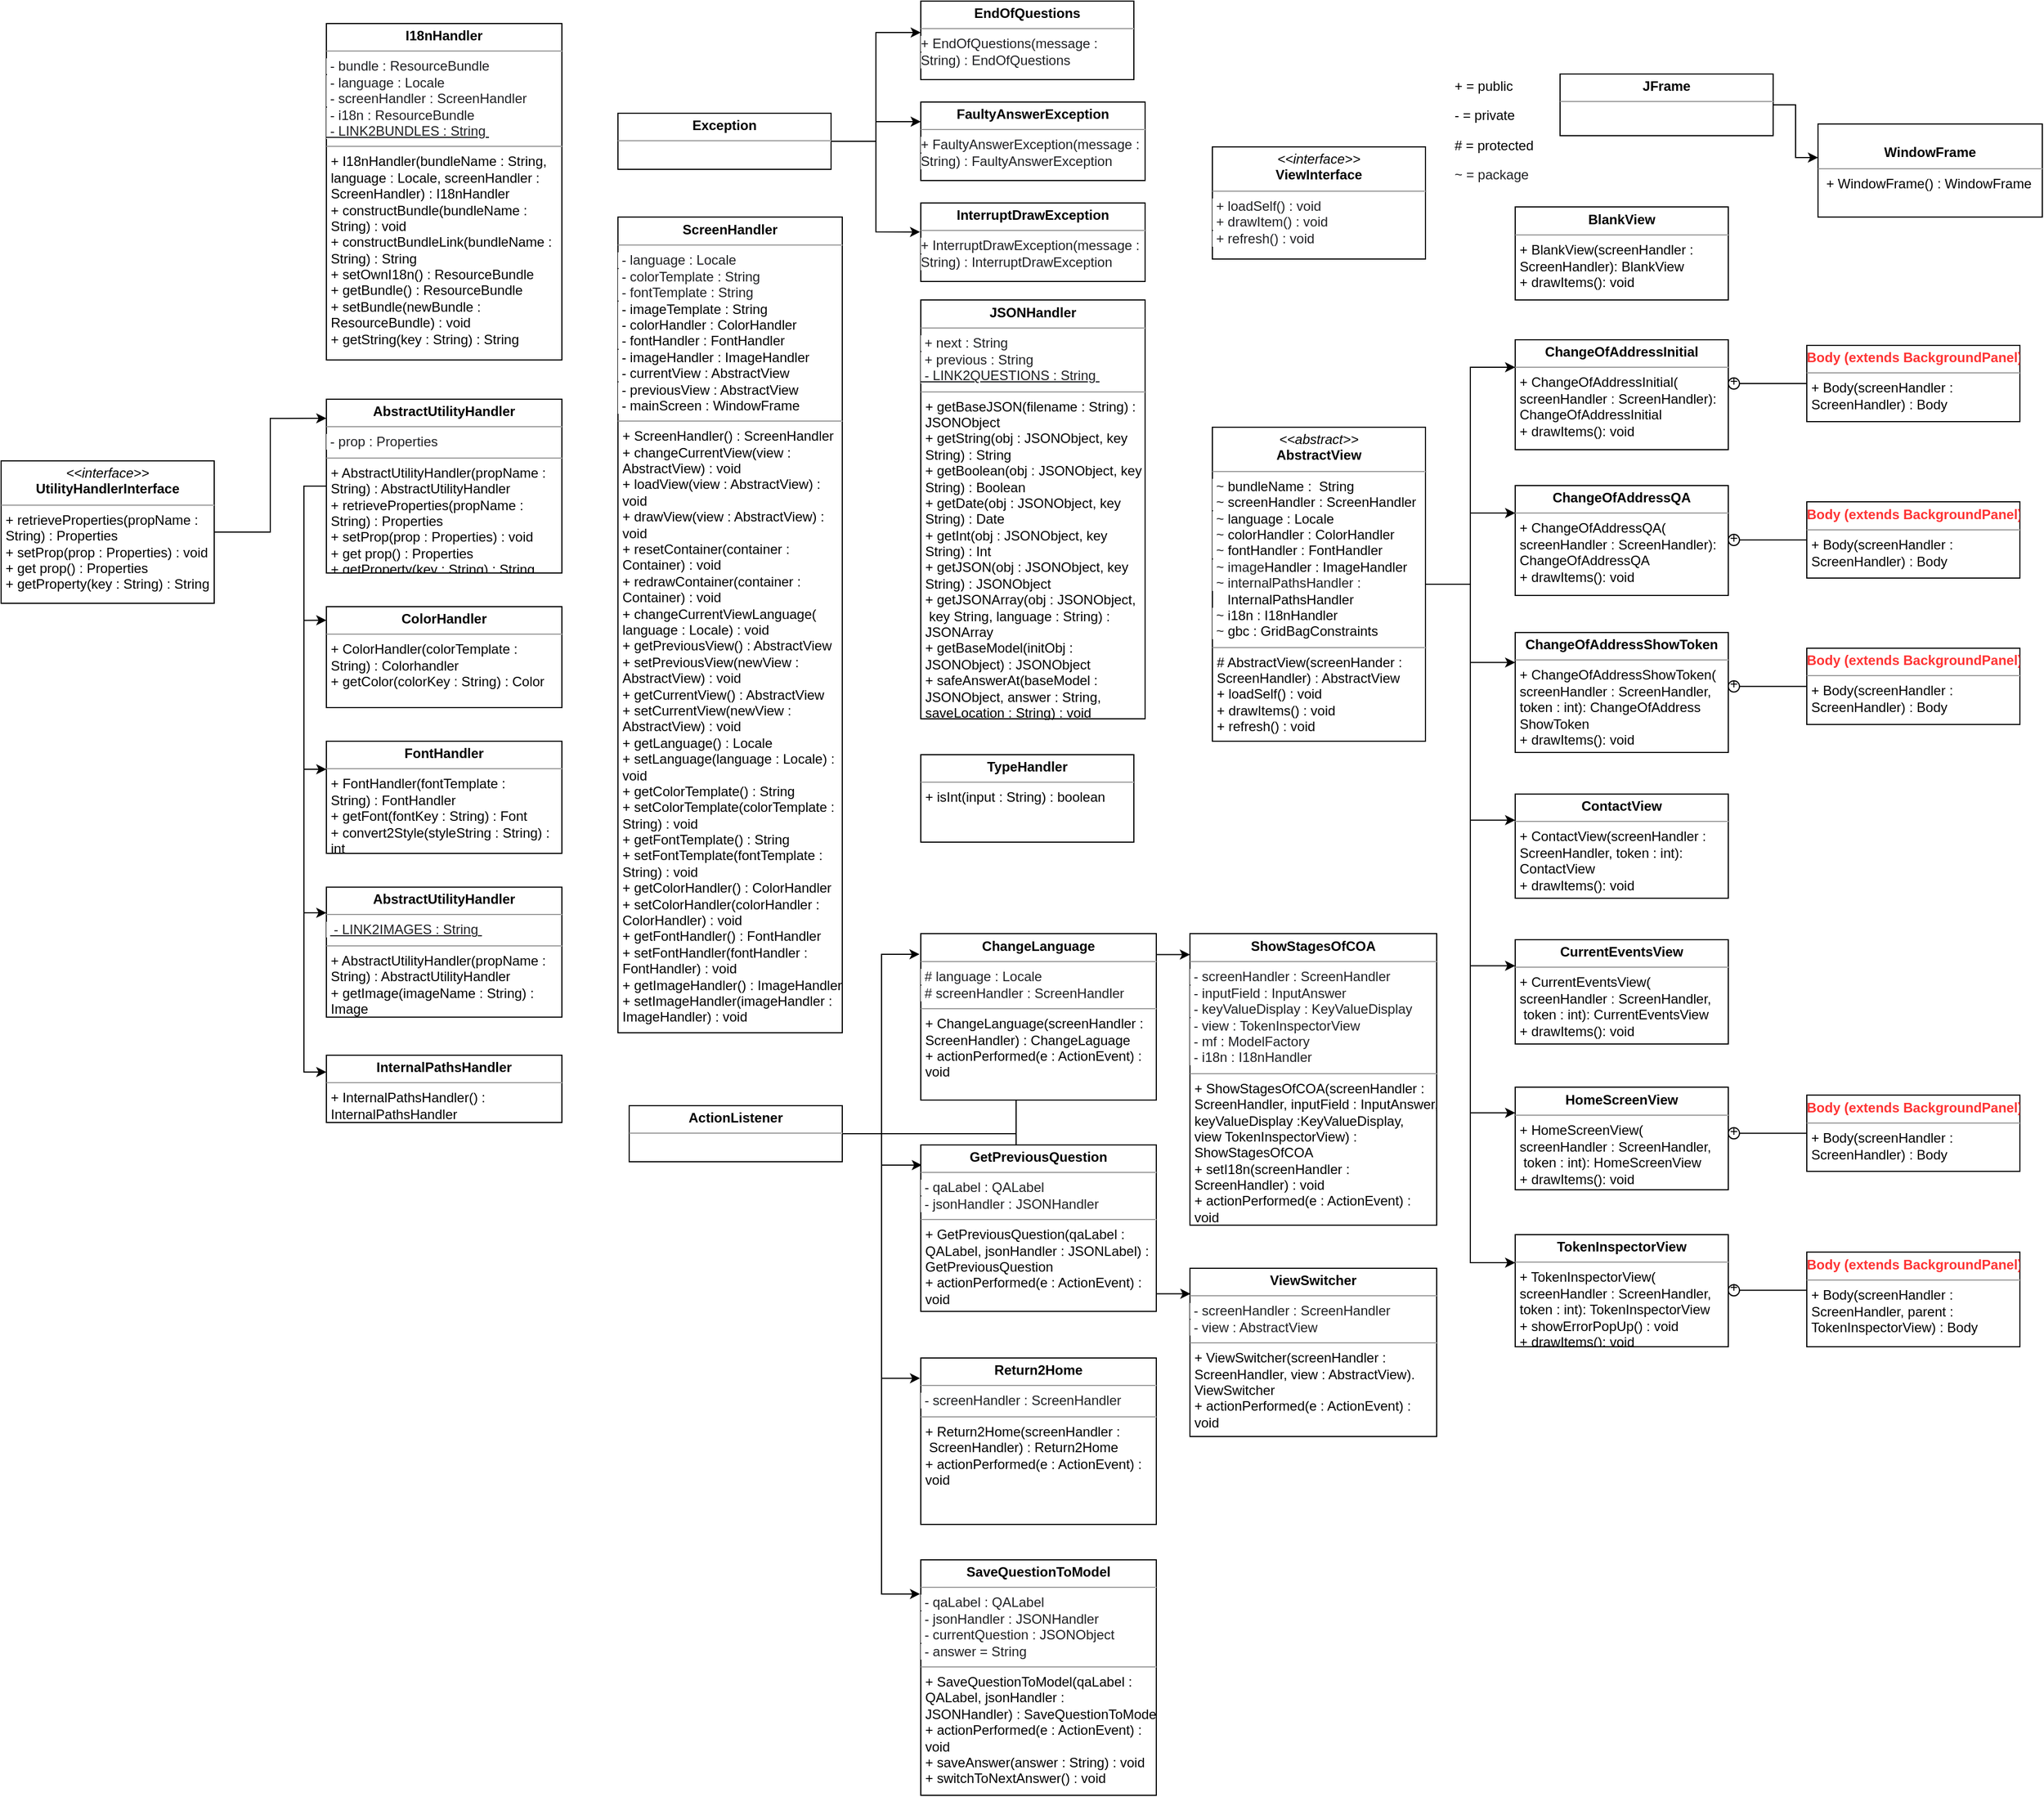 <mxfile version="14.6.13" type="github"><diagram name="Page-1" id="c4acf3e9-155e-7222-9cf6-157b1a14988f"><mxGraphModel dx="3592" dy="2390" grid="1" gridSize="10" guides="1" tooltips="1" connect="1" arrows="1" fold="1" page="1" pageScale="1" pageWidth="850" pageHeight="1100" background="none" math="0" shadow="0"><root><mxCell id="0"/><mxCell id="1" parent="0"/><mxCell id="5d2195bd80daf111-15" value="&lt;p style=&quot;margin: 0px ; margin-top: 4px ; text-align: center&quot;&gt;&lt;b&gt;BlankView&lt;/b&gt;&lt;/p&gt;&lt;hr size=&quot;1&quot;&gt;&lt;p style=&quot;margin: 0px ; margin-left: 4px&quot;&gt;&lt;/p&gt;&lt;p style=&quot;margin: 0px ; margin-left: 4px&quot;&gt;+ BlankView(screenHandler :&amp;nbsp;&lt;/p&gt;&lt;p style=&quot;margin: 0px ; margin-left: 4px&quot;&gt;ScreenHandler): BlankView&lt;br&gt;+ drawItems(): void&lt;/p&gt;" style="verticalAlign=top;align=left;overflow=fill;fontSize=12;fontFamily=Helvetica;html=1;rounded=0;shadow=0;comic=0;labelBackgroundColor=none;strokeWidth=1" parent="1" vertex="1"><mxGeometry x="320" y="-16.5" width="190" height="83" as="geometry"/></mxCell><mxCell id="5d2195bd80daf111-18" value="&lt;p style=&quot;margin: 0px ; margin-top: 4px ; text-align: center&quot;&gt;&lt;br&gt;&lt;b&gt;WindowFrame&lt;/b&gt;&lt;/p&gt;&lt;hr size=&quot;1&quot;&gt;&lt;p style=&quot;margin: 0px ; margin-left: 4px&quot;&gt;&amp;nbsp;+ WindowFrame() : WindowFrame&lt;/p&gt;" style="verticalAlign=top;align=left;overflow=fill;fontSize=12;fontFamily=Helvetica;html=1;rounded=0;shadow=0;comic=0;labelBackgroundColor=none;strokeWidth=1" parent="1" vertex="1"><mxGeometry x="590" y="-90.42" width="200" height="83" as="geometry"/></mxCell><mxCell id="SfSvQi1ZS1rXyd6MOEiy-38" style="edgeStyle=orthogonalEdgeStyle;rounded=0;orthogonalLoop=1;jettySize=auto;html=1;entryX=0;entryY=0.25;entryDx=0;entryDy=0;endArrow=classic;endFill=1;" edge="1" parent="1" source="5d2195bd80daf111-19" target="SfSvQi1ZS1rXyd6MOEiy-23"><mxGeometry relative="1" as="geometry"/></mxCell><mxCell id="SfSvQi1ZS1rXyd6MOEiy-39" style="edgeStyle=orthogonalEdgeStyle;rounded=0;orthogonalLoop=1;jettySize=auto;html=1;entryX=0;entryY=0.25;entryDx=0;entryDy=0;endArrow=classic;endFill=1;" edge="1" parent="1" source="5d2195bd80daf111-19" target="SfSvQi1ZS1rXyd6MOEiy-35"><mxGeometry relative="1" as="geometry"/></mxCell><mxCell id="SfSvQi1ZS1rXyd6MOEiy-40" style="edgeStyle=orthogonalEdgeStyle;rounded=0;orthogonalLoop=1;jettySize=auto;html=1;entryX=0;entryY=0.25;entryDx=0;entryDy=0;endArrow=classic;endFill=1;" edge="1" parent="1" source="5d2195bd80daf111-19" target="SfSvQi1ZS1rXyd6MOEiy-13"><mxGeometry relative="1" as="geometry"/></mxCell><mxCell id="SfSvQi1ZS1rXyd6MOEiy-41" style="edgeStyle=orthogonalEdgeStyle;rounded=0;orthogonalLoop=1;jettySize=auto;html=1;exitX=1;exitY=0.5;exitDx=0;exitDy=0;entryX=0;entryY=0.25;entryDx=0;entryDy=0;endArrow=classic;endFill=1;" edge="1" parent="1" source="5d2195bd80daf111-19" target="SfSvQi1ZS1rXyd6MOEiy-4"><mxGeometry relative="1" as="geometry"/></mxCell><mxCell id="SfSvQi1ZS1rXyd6MOEiy-42" style="edgeStyle=orthogonalEdgeStyle;rounded=0;orthogonalLoop=1;jettySize=auto;html=1;exitX=1;exitY=0.5;exitDx=0;exitDy=0;entryX=0;entryY=0.25;entryDx=0;entryDy=0;endArrow=classic;endFill=1;" edge="1" parent="1" source="5d2195bd80daf111-19" target="SfSvQi1ZS1rXyd6MOEiy-37"><mxGeometry relative="1" as="geometry"/></mxCell><mxCell id="SfSvQi1ZS1rXyd6MOEiy-44" style="edgeStyle=orthogonalEdgeStyle;rounded=0;orthogonalLoop=1;jettySize=auto;html=1;exitX=1;exitY=0.5;exitDx=0;exitDy=0;entryX=0;entryY=0.25;entryDx=0;entryDy=0;endArrow=classic;endFill=1;" edge="1" parent="1" source="5d2195bd80daf111-19" target="SfSvQi1ZS1rXyd6MOEiy-43"><mxGeometry relative="1" as="geometry"/></mxCell><mxCell id="SfSvQi1ZS1rXyd6MOEiy-60" style="edgeStyle=orthogonalEdgeStyle;rounded=0;orthogonalLoop=1;jettySize=auto;html=1;entryX=0;entryY=0.25;entryDx=0;entryDy=0;endArrow=classic;endFill=1;" edge="1" parent="1" source="5d2195bd80daf111-19" target="SfSvQi1ZS1rXyd6MOEiy-54"><mxGeometry relative="1" as="geometry"/></mxCell><mxCell id="5d2195bd80daf111-19" value="&lt;p style=&quot;margin: 0px ; margin-top: 4px ; text-align: center&quot;&gt;&lt;i&gt;&amp;lt;&amp;lt;abstract&amp;gt;&amp;gt;&lt;/i&gt;&lt;br&gt;&lt;b&gt;AbstractView&lt;/b&gt;&lt;/p&gt;&lt;hr size=&quot;1&quot;&gt;&lt;span style=&quot;color: rgb(32 , 33 , 36) ; font-family: &amp;#34;arial&amp;#34; , sans-serif ; background-color: rgb(255 , 255 , 255)&quot;&gt;&amp;nbsp;~&amp;nbsp;&lt;/span&gt;bundleName : &amp;nbsp;String&lt;span style=&quot;color: rgb(32 , 33 , 36) ; font-family: &amp;#34;arial&amp;#34; , sans-serif ; background-color: rgb(255 , 255 , 255)&quot;&gt;&lt;br&gt;&lt;/span&gt;&lt;span style=&quot;color: rgb(32 , 33 , 36) ; font-family: &amp;#34;arial&amp;#34; , sans-serif ; background-color: rgb(255 , 255 , 255)&quot;&gt;&amp;nbsp;~&amp;nbsp;&lt;/span&gt;screenHandler : ScreenHandler&lt;span style=&quot;color: rgb(32 , 33 , 36) ; font-family: &amp;#34;arial&amp;#34; , sans-serif ; background-color: rgb(255 , 255 , 255)&quot;&gt;&lt;br&gt;&lt;/span&gt;&lt;span style=&quot;color: rgb(32 , 33 , 36) ; font-family: &amp;#34;arial&amp;#34; , sans-serif ; background-color: rgb(255 , 255 , 255)&quot;&gt;&amp;nbsp;~&amp;nbsp;&lt;/span&gt;language : Locale&lt;span style=&quot;color: rgb(32 , 33 , 36) ; font-family: &amp;#34;arial&amp;#34; , sans-serif ; background-color: rgb(255 , 255 , 255)&quot;&gt;&lt;br&gt;&lt;/span&gt;&lt;span style=&quot;color: rgb(32 , 33 , 36) ; font-family: &amp;#34;arial&amp;#34; , sans-serif ; background-color: rgb(255 , 255 , 255)&quot;&gt;&amp;nbsp;~&amp;nbsp;&lt;/span&gt;colorHandler : ColorHandler&lt;span style=&quot;color: rgb(32 , 33 , 36) ; font-family: &amp;#34;arial&amp;#34; , sans-serif ; background-color: rgb(255 , 255 , 255)&quot;&gt;&lt;br&gt;&lt;/span&gt;&lt;span style=&quot;color: rgb(32 , 33 , 36) ; font-family: &amp;#34;arial&amp;#34; , sans-serif ; background-color: rgb(255 , 255 , 255)&quot;&gt;&amp;nbsp;~&amp;nbsp;&lt;/span&gt;fontHandler : FontHandler&lt;br&gt;&lt;span style=&quot;color: rgb(32 , 33 , 36) ; font-family: &amp;#34;arial&amp;#34; , sans-serif ; background-color: rgb(255 , 255 , 255)&quot;&gt;&amp;nbsp;~ image&lt;/span&gt;Handler : ImageHandler&lt;br&gt;&lt;span style=&quot;color: rgb(32 , 33 , 36) ; font-family: &amp;#34;arial&amp;#34; , sans-serif ; background-color: rgb(255 , 255 , 255)&quot;&gt;&amp;nbsp;~ internalPathsHandler :&amp;nbsp;&lt;br&gt;&lt;/span&gt;&amp;nbsp; &amp;nbsp; InternalPathsHandler&lt;br&gt;&lt;span style=&quot;color: rgb(32 , 33 , 36) ; font-family: &amp;#34;arial&amp;#34; , sans-serif ; background-color: rgb(255 , 255 , 255)&quot;&gt;&amp;nbsp;~&lt;/span&gt;&amp;nbsp;i18n : I18nHandler&lt;br&gt;&lt;span style=&quot;color: rgb(32 , 33 , 36) ; font-family: &amp;#34;arial&amp;#34; , sans-serif ; background-color: rgb(255 , 255 , 255)&quot;&gt;&amp;nbsp;~&amp;nbsp;&lt;/span&gt;gbc : GridBagConstraints&lt;span style=&quot;color: rgb(32 , 33 , 36) ; font-family: &amp;#34;arial&amp;#34; , sans-serif ; background-color: rgb(255 , 255 , 255)&quot;&gt;&lt;br&gt;&lt;/span&gt;&lt;hr size=&quot;1&quot;&gt;&lt;p style=&quot;margin: 0px ; margin-left: 4px&quot;&gt;# AbstractView(screenHander :&amp;nbsp;&lt;/p&gt;&lt;p style=&quot;margin: 0px ; margin-left: 4px&quot;&gt;ScreenHandler) : AbstractView&lt;/p&gt;&lt;p style=&quot;margin: 0px ; margin-left: 4px&quot;&gt;+ loadSelf() : void&lt;/p&gt;&lt;p style=&quot;margin: 0px ; margin-left: 4px&quot;&gt;+ drawItems() : void&lt;/p&gt;&lt;p style=&quot;margin: 0px ; margin-left: 4px&quot;&gt;+ refresh() : void&lt;/p&gt;" style="verticalAlign=top;align=left;overflow=fill;fontSize=12;fontFamily=Helvetica;html=1;rounded=0;shadow=0;comic=0;labelBackgroundColor=none;strokeWidth=1" parent="1" vertex="1"><mxGeometry x="50" y="180" width="190" height="280" as="geometry"/></mxCell><mxCell id="SfSvQi1ZS1rXyd6MOEiy-1" style="edgeStyle=orthogonalEdgeStyle;rounded=0;orthogonalLoop=1;jettySize=auto;html=1;exitX=0.5;exitY=1;exitDx=0;exitDy=0;" edge="1" parent="1" source="5d2195bd80daf111-18" target="5d2195bd80daf111-18"><mxGeometry relative="1" as="geometry"/></mxCell><mxCell id="17acba5748e5396b-21" value="&lt;p&gt;+ = public&amp;nbsp;&lt;/p&gt;&lt;p&gt;- = private&lt;/p&gt;&lt;p&gt;# = protected&lt;/p&gt;&lt;p&gt;&lt;span style=&quot;color: rgb(32 , 33 , 36) ; font-family: &amp;#34;arial&amp;#34; , sans-serif ; background-color: rgb(255 , 255 , 255)&quot;&gt;~ = package&lt;/span&gt;&lt;/p&gt;&lt;p&gt;&lt;span style=&quot;color: rgb(32 , 33 , 36) ; font-family: &amp;#34;arial&amp;#34; , sans-serif ; background-color: rgb(255 , 255 , 255)&quot;&gt;&lt;br&gt;&lt;/span&gt;&lt;/p&gt;" style="text;html=1;strokeColor=none;fillColor=none;align=left;verticalAlign=top;spacingLeft=4;spacingRight=4;whiteSpace=wrap;overflow=hidden;rotatable=0;points=[[0,0.5],[1,0.5]];portConstraint=eastwest;" parent="1" vertex="1"><mxGeometry x="260" y="-150" width="120" height="110" as="geometry"/></mxCell><mxCell id="SfSvQi1ZS1rXyd6MOEiy-4" value="&lt;p style=&quot;margin: 0px ; margin-top: 4px ; text-align: center&quot;&gt;&lt;b&gt;ChangeOfAddressInitial&lt;/b&gt;&lt;/p&gt;&lt;hr size=&quot;1&quot;&gt;&lt;p style=&quot;margin: 0px ; margin-left: 4px&quot;&gt;&lt;/p&gt;&lt;p style=&quot;margin: 0px ; margin-left: 4px&quot;&gt;+ ChangeOfAddressInitial(&lt;/p&gt;&lt;p style=&quot;margin: 0px ; margin-left: 4px&quot;&gt;screenHandler : ScreenHandler):&amp;nbsp;&lt;/p&gt;&lt;p style=&quot;margin: 0px ; margin-left: 4px&quot;&gt;ChangeOfAddressInitial&lt;/p&gt;&lt;p style=&quot;margin: 0px ; margin-left: 4px&quot;&gt;+ drawItems(): void&lt;/p&gt;&lt;p style=&quot;margin: 0px ; margin-left: 4px&quot;&gt;&lt;br&gt;&lt;/p&gt;" style="verticalAlign=top;align=left;overflow=fill;fontSize=12;fontFamily=Helvetica;html=1;rounded=0;shadow=0;comic=0;labelBackgroundColor=none;strokeWidth=1" vertex="1" parent="1"><mxGeometry x="320" y="102" width="190" height="98" as="geometry"/></mxCell><mxCell id="SfSvQi1ZS1rXyd6MOEiy-8" style="edgeStyle=orthogonalEdgeStyle;rounded=0;orthogonalLoop=1;jettySize=auto;html=1;endArrow=none;endFill=0;entryX=1;entryY=0.5;entryDx=0;entryDy=0;" edge="1" parent="1" source="SfSvQi1ZS1rXyd6MOEiy-6" target="SfSvQi1ZS1rXyd6MOEiy-9"><mxGeometry relative="1" as="geometry"><mxPoint x="530" y="141" as="targetPoint"/><Array as="points"/></mxGeometry></mxCell><mxCell id="SfSvQi1ZS1rXyd6MOEiy-6" value="&lt;p style=&quot;margin: 0px ; margin-top: 4px ; text-align: center&quot;&gt;&lt;b&gt;&lt;font color=&quot;#ff3333&quot;&gt;Body (extends BackgroundPanel)&lt;/font&gt;&lt;/b&gt;&lt;/p&gt;&lt;hr size=&quot;1&quot;&gt;&lt;p style=&quot;margin: 0px ; margin-left: 4px&quot;&gt;&lt;/p&gt;&lt;p style=&quot;margin: 0px ; margin-left: 4px&quot;&gt;+ Body(screenHandler :&amp;nbsp;&lt;/p&gt;&lt;p style=&quot;margin: 0px ; margin-left: 4px&quot;&gt;ScreenHandler) : Body&amp;nbsp;&lt;/p&gt;" style="verticalAlign=top;align=left;overflow=fill;fontSize=12;fontFamily=Helvetica;html=1;rounded=0;shadow=0;comic=0;labelBackgroundColor=none;strokeWidth=1" vertex="1" parent="1"><mxGeometry x="580" y="107" width="190" height="68" as="geometry"/></mxCell><mxCell id="SfSvQi1ZS1rXyd6MOEiy-7" style="edgeStyle=orthogonalEdgeStyle;rounded=0;orthogonalLoop=1;jettySize=auto;html=1;exitX=0.5;exitY=1;exitDx=0;exitDy=0;" edge="1" parent="1" source="SfSvQi1ZS1rXyd6MOEiy-6" target="SfSvQi1ZS1rXyd6MOEiy-6"><mxGeometry relative="1" as="geometry"/></mxCell><mxCell id="SfSvQi1ZS1rXyd6MOEiy-9" value="" style="ellipse;whiteSpace=wrap;html=1;aspect=fixed;" vertex="1" parent="1"><mxGeometry x="510" y="136" width="10" height="10" as="geometry"/></mxCell><mxCell id="SfSvQi1ZS1rXyd6MOEiy-12" value="+" style="text;html=1;strokeColor=none;fillColor=none;align=center;verticalAlign=middle;whiteSpace=wrap;rounded=0;" vertex="1" parent="1"><mxGeometry x="495" y="129" width="40" height="20" as="geometry"/></mxCell><mxCell id="SfSvQi1ZS1rXyd6MOEiy-13" value="&lt;p style=&quot;margin: 0px ; margin-top: 4px ; text-align: center&quot;&gt;&lt;b&gt;ChangeOfAddressQA&lt;/b&gt;&lt;/p&gt;&lt;hr size=&quot;1&quot;&gt;&lt;p style=&quot;margin: 0px ; margin-left: 4px&quot;&gt;&lt;/p&gt;&lt;p style=&quot;margin: 0px ; margin-left: 4px&quot;&gt;+ ChangeOfAddressQA(&lt;/p&gt;&lt;p style=&quot;margin: 0px ; margin-left: 4px&quot;&gt;screenHandler : ScreenHandler):&amp;nbsp;&lt;/p&gt;&lt;p style=&quot;margin: 0px ; margin-left: 4px&quot;&gt;ChangeOfAddressQA&lt;/p&gt;&lt;p style=&quot;margin: 0px ; margin-left: 4px&quot;&gt;+ drawItems(): void&lt;/p&gt;&lt;p style=&quot;margin: 0px ; margin-left: 4px&quot;&gt;&lt;br&gt;&lt;/p&gt;" style="verticalAlign=top;align=left;overflow=fill;fontSize=12;fontFamily=Helvetica;html=1;rounded=0;shadow=0;comic=0;labelBackgroundColor=none;strokeWidth=1" vertex="1" parent="1"><mxGeometry x="320" y="232" width="190" height="98" as="geometry"/></mxCell><mxCell id="SfSvQi1ZS1rXyd6MOEiy-18" style="edgeStyle=orthogonalEdgeStyle;rounded=0;orthogonalLoop=1;jettySize=auto;html=1;endArrow=none;endFill=0;entryX=1;entryY=0.5;entryDx=0;entryDy=0;" edge="1" parent="1" source="SfSvQi1ZS1rXyd6MOEiy-19" target="SfSvQi1ZS1rXyd6MOEiy-21"><mxGeometry relative="1" as="geometry"><mxPoint x="530" y="280.5" as="targetPoint"/><Array as="points"/></mxGeometry></mxCell><mxCell id="SfSvQi1ZS1rXyd6MOEiy-19" value="&lt;p style=&quot;margin: 0px ; margin-top: 4px ; text-align: center&quot;&gt;&lt;b&gt;&lt;font color=&quot;#ff3333&quot;&gt;Body (extends BackgroundPanel)&lt;/font&gt;&lt;/b&gt;&lt;/p&gt;&lt;hr size=&quot;1&quot;&gt;&lt;p style=&quot;margin: 0px ; margin-left: 4px&quot;&gt;&lt;/p&gt;&lt;p style=&quot;margin: 0px 0px 0px 4px&quot;&gt;+ Body(screenHandler :&amp;nbsp;&lt;/p&gt;&lt;p style=&quot;margin: 0px 0px 0px 4px&quot;&gt;ScreenHandler) : Body&amp;nbsp;&lt;/p&gt;" style="verticalAlign=top;align=left;overflow=fill;fontSize=12;fontFamily=Helvetica;html=1;rounded=0;shadow=0;comic=0;labelBackgroundColor=none;strokeWidth=1" vertex="1" parent="1"><mxGeometry x="580" y="246.5" width="190" height="68" as="geometry"/></mxCell><mxCell id="SfSvQi1ZS1rXyd6MOEiy-20" style="edgeStyle=orthogonalEdgeStyle;rounded=0;orthogonalLoop=1;jettySize=auto;html=1;exitX=0.5;exitY=1;exitDx=0;exitDy=0;" edge="1" parent="1" source="SfSvQi1ZS1rXyd6MOEiy-19" target="SfSvQi1ZS1rXyd6MOEiy-19"><mxGeometry relative="1" as="geometry"/></mxCell><mxCell id="SfSvQi1ZS1rXyd6MOEiy-21" value="" style="ellipse;whiteSpace=wrap;html=1;aspect=fixed;" vertex="1" parent="1"><mxGeometry x="510" y="275.5" width="10" height="10" as="geometry"/></mxCell><mxCell id="SfSvQi1ZS1rXyd6MOEiy-22" value="+" style="text;html=1;strokeColor=none;fillColor=none;align=center;verticalAlign=middle;whiteSpace=wrap;rounded=0;" vertex="1" parent="1"><mxGeometry x="495" y="268.5" width="40" height="20" as="geometry"/></mxCell><mxCell id="SfSvQi1ZS1rXyd6MOEiy-23" value="&lt;p style=&quot;margin: 0px ; margin-top: 4px ; text-align: center&quot;&gt;&lt;b&gt;ChangeOfAddressShowToken&lt;/b&gt;&lt;/p&gt;&lt;hr size=&quot;1&quot;&gt;&lt;p style=&quot;margin: 0px ; margin-left: 4px&quot;&gt;&lt;/p&gt;&lt;p style=&quot;margin: 0px ; margin-left: 4px&quot;&gt;+ ChangeOfAddressShowToken(&lt;/p&gt;&lt;p style=&quot;margin: 0px ; margin-left: 4px&quot;&gt;screenHandler : ScreenHandler,&amp;nbsp;&lt;/p&gt;&lt;p style=&quot;margin: 0px ; margin-left: 4px&quot;&gt;token : int): ChangeOfAddress&lt;/p&gt;&lt;p style=&quot;margin: 0px ; margin-left: 4px&quot;&gt;ShowToken&lt;/p&gt;&lt;p style=&quot;margin: 0px ; margin-left: 4px&quot;&gt;+ drawItems(): void&lt;/p&gt;&lt;p style=&quot;margin: 0px ; margin-left: 4px&quot;&gt;&lt;br&gt;&lt;/p&gt;" style="verticalAlign=top;align=left;overflow=fill;fontSize=12;fontFamily=Helvetica;html=1;rounded=0;shadow=0;comic=0;labelBackgroundColor=none;strokeWidth=1" vertex="1" parent="1"><mxGeometry x="320" y="363.08" width="190" height="106.92" as="geometry"/></mxCell><mxCell id="SfSvQi1ZS1rXyd6MOEiy-25" style="edgeStyle=orthogonalEdgeStyle;rounded=0;orthogonalLoop=1;jettySize=auto;html=1;endArrow=none;endFill=0;entryX=1;entryY=0.5;entryDx=0;entryDy=0;" edge="1" parent="1" source="SfSvQi1ZS1rXyd6MOEiy-26" target="SfSvQi1ZS1rXyd6MOEiy-28"><mxGeometry relative="1" as="geometry"><mxPoint x="530" y="411.08" as="targetPoint"/><Array as="points"/></mxGeometry></mxCell><mxCell id="SfSvQi1ZS1rXyd6MOEiy-26" value="&lt;p style=&quot;margin: 0px ; margin-top: 4px ; text-align: center&quot;&gt;&lt;b&gt;&lt;font color=&quot;#ff3333&quot;&gt;Body (extends BackgroundPanel)&lt;/font&gt;&lt;/b&gt;&lt;/p&gt;&lt;hr size=&quot;1&quot;&gt;&lt;p style=&quot;margin: 0px ; margin-left: 4px&quot;&gt;&lt;/p&gt;&lt;p style=&quot;margin: 0px 0px 0px 4px&quot;&gt;+ Body(screenHandler :&amp;nbsp;&lt;/p&gt;&lt;p style=&quot;margin: 0px 0px 0px 4px&quot;&gt;ScreenHandler) : Body&amp;nbsp;&lt;/p&gt;" style="verticalAlign=top;align=left;overflow=fill;fontSize=12;fontFamily=Helvetica;html=1;rounded=0;shadow=0;comic=0;labelBackgroundColor=none;strokeWidth=1" vertex="1" parent="1"><mxGeometry x="580" y="377.08" width="190" height="68" as="geometry"/></mxCell><mxCell id="SfSvQi1ZS1rXyd6MOEiy-27" style="edgeStyle=orthogonalEdgeStyle;rounded=0;orthogonalLoop=1;jettySize=auto;html=1;exitX=0.5;exitY=1;exitDx=0;exitDy=0;" edge="1" parent="1" source="SfSvQi1ZS1rXyd6MOEiy-26" target="SfSvQi1ZS1rXyd6MOEiy-26"><mxGeometry relative="1" as="geometry"/></mxCell><mxCell id="SfSvQi1ZS1rXyd6MOEiy-28" value="" style="ellipse;whiteSpace=wrap;html=1;aspect=fixed;" vertex="1" parent="1"><mxGeometry x="510" y="406.08" width="10" height="10" as="geometry"/></mxCell><mxCell id="SfSvQi1ZS1rXyd6MOEiy-29" value="+" style="text;html=1;strokeColor=none;fillColor=none;align=center;verticalAlign=middle;whiteSpace=wrap;rounded=0;" vertex="1" parent="1"><mxGeometry x="495" y="399.08" width="40" height="20" as="geometry"/></mxCell><mxCell id="SfSvQi1ZS1rXyd6MOEiy-35" value="&lt;p style=&quot;margin: 0px ; margin-top: 4px ; text-align: center&quot;&gt;&lt;b&gt;ContactView&lt;/b&gt;&lt;/p&gt;&lt;hr size=&quot;1&quot;&gt;&lt;p style=&quot;margin: 0px ; margin-left: 4px&quot;&gt;&lt;/p&gt;&lt;p style=&quot;margin: 0px ; margin-left: 4px&quot;&gt;+ ContactView(screenHandler :&amp;nbsp;&lt;/p&gt;&lt;p style=&quot;margin: 0px ; margin-left: 4px&quot;&gt;ScreenHandler, token : int):&amp;nbsp;&lt;/p&gt;&lt;p style=&quot;margin: 0px ; margin-left: 4px&quot;&gt;ContactView&lt;br&gt;+ drawItems(): void&lt;/p&gt;&lt;p style=&quot;margin: 0px ; margin-left: 4px&quot;&gt;&lt;br&gt;&lt;/p&gt;" style="verticalAlign=top;align=left;overflow=fill;fontSize=12;fontFamily=Helvetica;html=1;rounded=0;shadow=0;comic=0;labelBackgroundColor=none;strokeWidth=1" vertex="1" parent="1"><mxGeometry x="320" y="507.16" width="190" height="92.84" as="geometry"/></mxCell><mxCell id="SfSvQi1ZS1rXyd6MOEiy-37" value="&lt;p style=&quot;margin: 0px ; margin-top: 4px ; text-align: center&quot;&gt;&lt;b&gt;CurrentEventsView&lt;/b&gt;&lt;/p&gt;&lt;hr size=&quot;1&quot;&gt;&lt;p style=&quot;margin: 0px ; margin-left: 4px&quot;&gt;&lt;/p&gt;&lt;p style=&quot;margin: 0px ; margin-left: 4px&quot;&gt;+ CurrentEventsView(&lt;/p&gt;&lt;p style=&quot;margin: 0px ; margin-left: 4px&quot;&gt;screenHandler : ScreenHandler,&lt;/p&gt;&lt;p style=&quot;margin: 0px ; margin-left: 4px&quot;&gt;&amp;nbsp;token : int): CurrentEventsView&lt;/p&gt;&lt;p style=&quot;margin: 0px ; margin-left: 4px&quot;&gt;+ drawItems(): void&lt;/p&gt;&lt;p style=&quot;margin: 0px ; margin-left: 4px&quot;&gt;&lt;br&gt;&lt;/p&gt;" style="verticalAlign=top;align=left;overflow=fill;fontSize=12;fontFamily=Helvetica;html=1;rounded=0;shadow=0;comic=0;labelBackgroundColor=none;strokeWidth=1" vertex="1" parent="1"><mxGeometry x="320" y="637" width="190" height="93" as="geometry"/></mxCell><mxCell id="SfSvQi1ZS1rXyd6MOEiy-43" value="&lt;p style=&quot;margin: 0px ; margin-top: 4px ; text-align: center&quot;&gt;&lt;b&gt;HomeScreenView&lt;/b&gt;&lt;/p&gt;&lt;hr size=&quot;1&quot;&gt;&lt;p style=&quot;margin: 0px ; margin-left: 4px&quot;&gt;&lt;/p&gt;&lt;p style=&quot;margin: 0px ; margin-left: 4px&quot;&gt;+ HomeScreenView(&lt;/p&gt;&lt;p style=&quot;margin: 0px ; margin-left: 4px&quot;&gt;screenHandler : ScreenHandler,&lt;/p&gt;&lt;p style=&quot;margin: 0px ; margin-left: 4px&quot;&gt;&amp;nbsp;token : int): HomeScreenView&lt;/p&gt;&lt;p style=&quot;margin: 0px ; margin-left: 4px&quot;&gt;+ drawItems(): void&lt;/p&gt;&lt;p style=&quot;margin: 0px ; margin-left: 4px&quot;&gt;&lt;br&gt;&lt;/p&gt;" style="verticalAlign=top;align=left;overflow=fill;fontSize=12;fontFamily=Helvetica;html=1;rounded=0;shadow=0;comic=0;labelBackgroundColor=none;strokeWidth=1" vertex="1" parent="1"><mxGeometry x="320" y="768.5" width="190" height="91.5" as="geometry"/></mxCell><mxCell id="SfSvQi1ZS1rXyd6MOEiy-49" style="edgeStyle=orthogonalEdgeStyle;rounded=0;orthogonalLoop=1;jettySize=auto;html=1;endArrow=none;endFill=0;entryX=1;entryY=0.5;entryDx=0;entryDy=0;" edge="1" parent="1" source="SfSvQi1ZS1rXyd6MOEiy-50" target="SfSvQi1ZS1rXyd6MOEiy-52"><mxGeometry relative="1" as="geometry"><mxPoint x="530" y="809.58" as="targetPoint"/><Array as="points"/></mxGeometry></mxCell><mxCell id="SfSvQi1ZS1rXyd6MOEiy-50" value="&lt;p style=&quot;margin: 0px ; margin-top: 4px ; text-align: center&quot;&gt;&lt;b&gt;&lt;font color=&quot;#ff3333&quot;&gt;Body (extends BackgroundPanel)&lt;/font&gt;&lt;/b&gt;&lt;/p&gt;&lt;hr size=&quot;1&quot;&gt;&lt;p style=&quot;margin: 0px ; margin-left: 4px&quot;&gt;&lt;/p&gt;&lt;p style=&quot;margin: 0px 0px 0px 4px&quot;&gt;+ Body(screenHandler :&amp;nbsp;&lt;/p&gt;&lt;p style=&quot;margin: 0px 0px 0px 4px&quot;&gt;ScreenHandler) : Body&lt;/p&gt;" style="verticalAlign=top;align=left;overflow=fill;fontSize=12;fontFamily=Helvetica;html=1;rounded=0;shadow=0;comic=0;labelBackgroundColor=none;strokeWidth=1" vertex="1" parent="1"><mxGeometry x="580" y="775.58" width="190" height="68" as="geometry"/></mxCell><mxCell id="SfSvQi1ZS1rXyd6MOEiy-51" style="edgeStyle=orthogonalEdgeStyle;rounded=0;orthogonalLoop=1;jettySize=auto;html=1;exitX=0.5;exitY=1;exitDx=0;exitDy=0;" edge="1" parent="1" source="SfSvQi1ZS1rXyd6MOEiy-50" target="SfSvQi1ZS1rXyd6MOEiy-50"><mxGeometry relative="1" as="geometry"/></mxCell><mxCell id="SfSvQi1ZS1rXyd6MOEiy-52" value="" style="ellipse;whiteSpace=wrap;html=1;aspect=fixed;" vertex="1" parent="1"><mxGeometry x="510" y="804.58" width="10" height="10" as="geometry"/></mxCell><mxCell id="SfSvQi1ZS1rXyd6MOEiy-53" value="+" style="text;html=1;strokeColor=none;fillColor=none;align=center;verticalAlign=middle;whiteSpace=wrap;rounded=0;" vertex="1" parent="1"><mxGeometry x="495" y="797.58" width="40" height="20" as="geometry"/></mxCell><mxCell id="SfSvQi1ZS1rXyd6MOEiy-54" value="&lt;p style=&quot;margin: 0px ; margin-top: 4px ; text-align: center&quot;&gt;&lt;b&gt;TokenInspectorView&lt;/b&gt;&lt;/p&gt;&lt;hr size=&quot;1&quot;&gt;&lt;p style=&quot;margin: 0px ; margin-left: 4px&quot;&gt;&lt;/p&gt;&lt;p style=&quot;margin: 0px ; margin-left: 4px&quot;&gt;+ TokenInspectorView(&lt;/p&gt;&lt;p style=&quot;margin: 0px ; margin-left: 4px&quot;&gt;screenHandler : ScreenHandler,&amp;nbsp;&lt;/p&gt;&lt;p style=&quot;margin: 0px ; margin-left: 4px&quot;&gt;token : int): TokenInspectorView&lt;/p&gt;&lt;p style=&quot;margin: 0px ; margin-left: 4px&quot;&gt;+ showErrorPopUp() : void&lt;br&gt;+ drawItems(): void&lt;/p&gt;&lt;p style=&quot;margin: 0px ; margin-left: 4px&quot;&gt;&lt;br&gt;&lt;/p&gt;" style="verticalAlign=top;align=left;overflow=fill;fontSize=12;fontFamily=Helvetica;html=1;rounded=0;shadow=0;comic=0;labelBackgroundColor=none;strokeWidth=1" vertex="1" parent="1"><mxGeometry x="320" y="900" width="190" height="100" as="geometry"/></mxCell><mxCell id="SfSvQi1ZS1rXyd6MOEiy-55" style="edgeStyle=orthogonalEdgeStyle;rounded=0;orthogonalLoop=1;jettySize=auto;html=1;endArrow=none;endFill=0;entryX=1;entryY=0.5;entryDx=0;entryDy=0;" edge="1" parent="1" source="SfSvQi1ZS1rXyd6MOEiy-56" target="SfSvQi1ZS1rXyd6MOEiy-58"><mxGeometry relative="1" as="geometry"><mxPoint x="530" y="949.58" as="targetPoint"/><Array as="points"><mxPoint x="550" y="950"/></Array></mxGeometry></mxCell><mxCell id="SfSvQi1ZS1rXyd6MOEiy-56" value="&lt;p style=&quot;margin: 0px ; margin-top: 4px ; text-align: center&quot;&gt;&lt;b&gt;&lt;font color=&quot;#ff3333&quot;&gt;Body (extends BackgroundPanel)&lt;/font&gt;&lt;/b&gt;&lt;/p&gt;&lt;hr size=&quot;1&quot;&gt;&lt;p style=&quot;margin: 0px ; margin-left: 4px&quot;&gt;&lt;/p&gt;&lt;p style=&quot;margin: 0px 0px 0px 4px&quot;&gt;+ Body(screenHandler :&amp;nbsp;&lt;/p&gt;&lt;p style=&quot;margin: 0px 0px 0px 4px&quot;&gt;ScreenHandler, parent :&amp;nbsp;&lt;/p&gt;&lt;p style=&quot;margin: 0px 0px 0px 4px&quot;&gt;TokenInspectorView) : Body&lt;/p&gt;" style="verticalAlign=top;align=left;overflow=fill;fontSize=12;fontFamily=Helvetica;html=1;rounded=0;shadow=0;comic=0;labelBackgroundColor=none;strokeWidth=1" vertex="1" parent="1"><mxGeometry x="580" y="915.58" width="190" height="84.42" as="geometry"/></mxCell><mxCell id="SfSvQi1ZS1rXyd6MOEiy-57" style="edgeStyle=orthogonalEdgeStyle;rounded=0;orthogonalLoop=1;jettySize=auto;html=1;exitX=0.5;exitY=1;exitDx=0;exitDy=0;" edge="1" parent="1" source="SfSvQi1ZS1rXyd6MOEiy-56" target="SfSvQi1ZS1rXyd6MOEiy-56"><mxGeometry relative="1" as="geometry"/></mxCell><mxCell id="SfSvQi1ZS1rXyd6MOEiy-58" value="" style="ellipse;whiteSpace=wrap;html=1;aspect=fixed;" vertex="1" parent="1"><mxGeometry x="510" y="944.58" width="10" height="10" as="geometry"/></mxCell><mxCell id="SfSvQi1ZS1rXyd6MOEiy-59" value="+" style="text;html=1;strokeColor=none;fillColor=none;align=center;verticalAlign=middle;whiteSpace=wrap;rounded=0;" vertex="1" parent="1"><mxGeometry x="495" y="936.58" width="40" height="20" as="geometry"/></mxCell><mxCell id="SfSvQi1ZS1rXyd6MOEiy-63" value="&lt;p style=&quot;margin: 0px ; margin-top: 4px ; text-align: center&quot;&gt;&lt;i&gt;&amp;lt;&amp;lt;interface&amp;gt;&amp;gt;&lt;/i&gt;&lt;br&gt;&lt;b&gt;ViewInterface&lt;/b&gt;&lt;/p&gt;&lt;hr size=&quot;1&quot;&gt;&lt;span style=&quot;color: rgb(32 , 33 , 36) ; font-family: &amp;#34;arial&amp;#34; , sans-serif ; background-color: rgb(255 , 255 , 255)&quot;&gt;&amp;nbsp;+ loadSelf() : void&lt;br&gt;&amp;nbsp;+ drawItem() : void&amp;nbsp;&lt;br&gt;&amp;nbsp;+ refresh() : void&lt;br&gt;&lt;/span&gt;" style="verticalAlign=top;align=left;overflow=fill;fontSize=12;fontFamily=Helvetica;html=1;rounded=0;shadow=0;comic=0;labelBackgroundColor=none;strokeWidth=1" vertex="1" parent="1"><mxGeometry x="50" y="-70" width="190" height="100" as="geometry"/></mxCell><mxCell id="SfSvQi1ZS1rXyd6MOEiy-107" value="&lt;p style=&quot;margin: 0px ; margin-top: 4px ; text-align: center&quot;&gt;&lt;b&gt;EndOfQuestions&lt;/b&gt;&lt;/p&gt;&lt;hr size=&quot;1&quot;&gt;&lt;span style=&quot;background-color: rgb(255 , 255 , 255)&quot;&gt;&lt;font color=&quot;#202124&quot; face=&quot;arial, sans-serif&quot;&gt;+ EndOfQuestions(&lt;span&gt;message&lt;/span&gt;&amp;nbsp;: &lt;br&gt;String) : EndOfQuestions&lt;/font&gt;&lt;br&gt;&lt;/span&gt;" style="verticalAlign=top;align=left;overflow=fill;fontSize=12;fontFamily=Helvetica;html=1;rounded=0;shadow=0;comic=0;labelBackgroundColor=none;strokeWidth=1" vertex="1" parent="1"><mxGeometry x="-210" y="-200" width="190" height="70" as="geometry"/></mxCell><mxCell id="SfSvQi1ZS1rXyd6MOEiy-112" style="edgeStyle=orthogonalEdgeStyle;rounded=0;orthogonalLoop=1;jettySize=auto;html=1;entryX=0;entryY=0.4;entryDx=0;entryDy=0;entryPerimeter=0;endArrow=classic;endFill=1;" edge="1" parent="1" source="SfSvQi1ZS1rXyd6MOEiy-109" target="SfSvQi1ZS1rXyd6MOEiy-107"><mxGeometry relative="1" as="geometry"/></mxCell><mxCell id="SfSvQi1ZS1rXyd6MOEiy-113" style="edgeStyle=orthogonalEdgeStyle;rounded=0;orthogonalLoop=1;jettySize=auto;html=1;entryX=0;entryY=0.25;entryDx=0;entryDy=0;endArrow=classic;endFill=1;" edge="1" parent="1" source="SfSvQi1ZS1rXyd6MOEiy-109" target="SfSvQi1ZS1rXyd6MOEiy-110"><mxGeometry relative="1" as="geometry"/></mxCell><mxCell id="SfSvQi1ZS1rXyd6MOEiy-114" style="edgeStyle=orthogonalEdgeStyle;rounded=0;orthogonalLoop=1;jettySize=auto;html=1;entryX=-0.003;entryY=0.369;entryDx=0;entryDy=0;entryPerimeter=0;endArrow=classic;endFill=1;" edge="1" parent="1" source="SfSvQi1ZS1rXyd6MOEiy-109" target="SfSvQi1ZS1rXyd6MOEiy-111"><mxGeometry relative="1" as="geometry"/></mxCell><mxCell id="SfSvQi1ZS1rXyd6MOEiy-109" value="&lt;p style=&quot;margin: 0px ; margin-top: 4px ; text-align: center&quot;&gt;&lt;b&gt;Exception&lt;/b&gt;&lt;/p&gt;&lt;hr size=&quot;1&quot;&gt;&lt;span style=&quot;background-color: rgb(255 , 255 , 255)&quot;&gt;&lt;br&gt;&lt;/span&gt;" style="verticalAlign=top;align=left;overflow=fill;fontSize=12;fontFamily=Helvetica;html=1;rounded=0;shadow=0;comic=0;labelBackgroundColor=none;strokeWidth=1" vertex="1" parent="1"><mxGeometry x="-480" y="-100" width="190" height="50" as="geometry"/></mxCell><mxCell id="SfSvQi1ZS1rXyd6MOEiy-110" value="&lt;p style=&quot;margin: 0px ; margin-top: 4px ; text-align: center&quot;&gt;&lt;b&gt;FaultyAnswerException&lt;/b&gt;&lt;/p&gt;&lt;hr size=&quot;1&quot;&gt;&lt;span style=&quot;background-color: rgb(255 , 255 , 255)&quot;&gt;&lt;font color=&quot;#202124&quot; face=&quot;arial, sans-serif&quot;&gt;+ FaultyAnswerException(&lt;span&gt;message&lt;/span&gt;&amp;nbsp;: &lt;br&gt;String) : FaultyAnswerException&lt;/font&gt;&lt;br&gt;&lt;/span&gt;" style="verticalAlign=top;align=left;overflow=fill;fontSize=12;fontFamily=Helvetica;html=1;rounded=0;shadow=0;comic=0;labelBackgroundColor=none;strokeWidth=1" vertex="1" parent="1"><mxGeometry x="-210" y="-110" width="200" height="70" as="geometry"/></mxCell><mxCell id="SfSvQi1ZS1rXyd6MOEiy-111" value="&lt;p style=&quot;margin: 0px ; margin-top: 4px ; text-align: center&quot;&gt;&lt;b&gt;InterruptDrawException&lt;/b&gt;&lt;/p&gt;&lt;hr size=&quot;1&quot;&gt;&lt;span style=&quot;background-color: rgb(255 , 255 , 255)&quot;&gt;&lt;font color=&quot;#202124&quot; face=&quot;arial, sans-serif&quot;&gt;+ InterruptDrawException(&lt;span&gt;message&lt;/span&gt;&amp;nbsp;: &lt;br&gt;String) : InterruptDrawException&lt;/font&gt;&lt;br&gt;&lt;/span&gt;" style="verticalAlign=top;align=left;overflow=fill;fontSize=12;fontFamily=Helvetica;html=1;rounded=0;shadow=0;comic=0;labelBackgroundColor=none;strokeWidth=1" vertex="1" parent="1"><mxGeometry x="-210" y="-20" width="200" height="70" as="geometry"/></mxCell><mxCell id="SfSvQi1ZS1rXyd6MOEiy-115" value="&lt;p style=&quot;margin: 0px ; margin-top: 4px ; text-align: center&quot;&gt;&lt;b&gt;JSONHandler&lt;/b&gt;&lt;/p&gt;&lt;hr size=&quot;1&quot;&gt;&lt;span style=&quot;color: rgb(32 , 33 , 36) ; font-family: &amp;#34;arial&amp;#34; , sans-serif ; background-color: rgb(255 , 255 , 255)&quot;&gt;&amp;nbsp;+ next : String&amp;nbsp;&lt;br&gt;&lt;/span&gt;&lt;span style=&quot;color: rgb(32 , 33 , 36) ; font-family: &amp;#34;arial&amp;#34; , sans-serif ; background-color: rgb(255 , 255 , 255)&quot;&gt;&amp;nbsp;+ previous : String&amp;nbsp;&lt;u&gt;&lt;br&gt;&amp;nbsp;- LINK2QUESTIONS : String&amp;nbsp;&lt;/u&gt;&lt;br&gt;&lt;/span&gt;&lt;hr size=&quot;1&quot;&gt;&lt;p style=&quot;margin: 0px ; margin-left: 4px&quot;&gt;+ getBaseJSON(filename : String) :&amp;nbsp;&lt;/p&gt;&lt;p style=&quot;margin: 0px ; margin-left: 4px&quot;&gt;JSONObject&lt;/p&gt;&lt;p style=&quot;margin: 0px ; margin-left: 4px&quot;&gt;+ getString(obj : JSONObject, key&amp;nbsp;&lt;/p&gt;&lt;p style=&quot;margin: 0px ; margin-left: 4px&quot;&gt;String) : String&amp;nbsp;&lt;/p&gt;&lt;p style=&quot;margin: 0px ; margin-left: 4px&quot;&gt;+ getBoolean(obj : JSONObject, key&amp;nbsp;&lt;/p&gt;&lt;p style=&quot;margin: 0px 0px 0px 4px&quot;&gt;String) : Boolean&lt;/p&gt;&lt;p style=&quot;margin: 0px 0px 0px 4px&quot;&gt;+ getDate(obj : JSONObject, key&amp;nbsp;&lt;/p&gt;&lt;p style=&quot;margin: 0px 0px 0px 4px&quot;&gt;String) : Date&lt;/p&gt;&lt;p style=&quot;margin: 0px 0px 0px 4px&quot;&gt;+ getInt(obj : JSONObject, key&amp;nbsp;&lt;/p&gt;&lt;p style=&quot;margin: 0px 0px 0px 4px&quot;&gt;String) : Int&lt;/p&gt;&lt;p style=&quot;margin: 0px 0px 0px 4px&quot;&gt;+ getJSON(obj : JSONObject, key&amp;nbsp;&lt;/p&gt;&lt;p style=&quot;margin: 0px 0px 0px 4px&quot;&gt;String) : JSONObject&lt;/p&gt;&lt;p style=&quot;margin: 0px 0px 0px 4px&quot;&gt;+ getJSONArray(obj : JSONObject,&lt;/p&gt;&lt;p style=&quot;margin: 0px 0px 0px 4px&quot;&gt;&amp;nbsp;key String, language : String) :&amp;nbsp;&lt;/p&gt;&lt;p style=&quot;margin: 0px 0px 0px 4px&quot;&gt;JSONArray&lt;/p&gt;&lt;p style=&quot;margin: 0px 0px 0px 4px&quot;&gt;+ getBaseModel(initObj :&amp;nbsp;&lt;/p&gt;&lt;p style=&quot;margin: 0px 0px 0px 4px&quot;&gt;JSONObject) : JSONObject&lt;/p&gt;&lt;p style=&quot;margin: 0px 0px 0px 4px&quot;&gt;+ safeAnswerAt(baseModel :&amp;nbsp;&lt;/p&gt;&lt;p style=&quot;margin: 0px 0px 0px 4px&quot;&gt;JSONObject, answer : String,&lt;/p&gt;&lt;p style=&quot;margin: 0px 0px 0px 4px&quot;&gt;saveLocation : String) : void&amp;nbsp;&lt;/p&gt;&lt;p style=&quot;margin: 0px 0px 0px 4px&quot;&gt;&lt;br&gt;&lt;/p&gt;" style="verticalAlign=top;align=left;overflow=fill;fontSize=12;fontFamily=Helvetica;html=1;rounded=0;shadow=0;comic=0;labelBackgroundColor=none;strokeWidth=1" vertex="1" parent="1"><mxGeometry x="-210" y="66.5" width="200" height="373.5" as="geometry"/></mxCell><mxCell id="SfSvQi1ZS1rXyd6MOEiy-116" value="&lt;p style=&quot;margin: 0px ; margin-top: 4px ; text-align: center&quot;&gt;&lt;b&gt;ScreenHandler&lt;/b&gt;&lt;/p&gt;&lt;hr size=&quot;1&quot;&gt;&lt;span style=&quot;color: rgb(32 , 33 , 36) ; font-family: &amp;#34;arial&amp;#34; , sans-serif ; background-color: rgb(255 , 255 , 255)&quot;&gt;&amp;nbsp;- language : Locale&lt;br&gt;&lt;/span&gt;&lt;span style=&quot;background-color: rgb(255 , 255 , 255)&quot;&gt;&lt;font color=&quot;#202124&quot; face=&quot;arial, sans-serif&quot;&gt;&amp;nbsp;- colorTemplate : String&amp;nbsp;&lt;/font&gt;&lt;br&gt;&lt;font color=&quot;#202124&quot; face=&quot;arial, sans-serif&quot;&gt;&amp;nbsp;- fontTemplate :&amp;nbsp;&lt;span&gt;String&lt;/span&gt;&amp;nbsp;&lt;br&gt;&lt;/font&gt;&amp;nbsp;- imageTemplate : String&amp;nbsp;&lt;br&gt;&amp;nbsp;- colorHandler : C&lt;/span&gt;&lt;span style=&quot;background-color: rgb(255 , 255 , 255)&quot;&gt;olorHandler&lt;br&gt;&lt;/span&gt;&lt;span style=&quot;background-color: rgb(255 , 255 , 255)&quot;&gt;&amp;nbsp;- fontHandler : Font&lt;/span&gt;&lt;span style=&quot;background-color: rgb(255 , 255 , 255)&quot;&gt;Handler&lt;br&gt;&lt;/span&gt;&lt;span style=&quot;background-color: rgb(255 , 255 , 255)&quot;&gt;&amp;nbsp;&lt;/span&gt;&lt;span style=&quot;background-color: rgb(255 , 255 , 255)&quot;&gt;- imageHandler : Image&lt;/span&gt;&lt;span style=&quot;background-color: rgb(255 , 255 , 255)&quot;&gt;Handler&lt;br&gt;&lt;/span&gt;&lt;span style=&quot;background-color: rgb(255 , 255 , 255)&quot;&gt;&amp;nbsp;- currentView : AbstractView&lt;br&gt;&amp;nbsp;- previousView : AbstractView&lt;br&gt;&amp;nbsp;- mainScreen : WindowFrame&lt;br&gt;&lt;/span&gt;&lt;hr size=&quot;1&quot;&gt;&lt;p style=&quot;margin: 0px ; margin-left: 4px&quot;&gt;+ ScreenHandler() : ScreenHandler&amp;nbsp;&lt;/p&gt;&lt;p style=&quot;margin: 0px ; margin-left: 4px&quot;&gt;+ changeCurrentView(view :&amp;nbsp;&lt;/p&gt;&lt;p style=&quot;margin: 0px ; margin-left: 4px&quot;&gt;AbstractView) : void&amp;nbsp;&lt;/p&gt;&lt;p style=&quot;margin: 0px ; margin-left: 4px&quot;&gt;+ loadView(view : AbstractView) :&lt;/p&gt;&lt;p style=&quot;margin: 0px ; margin-left: 4px&quot;&gt;void&lt;/p&gt;&lt;p style=&quot;margin: 0px ; margin-left: 4px&quot;&gt;+ drawView(view : AbstractView) :&lt;/p&gt;&lt;p style=&quot;margin: 0px ; margin-left: 4px&quot;&gt;void &amp;nbsp;&lt;/p&gt;&lt;p style=&quot;margin: 0px ; margin-left: 4px&quot;&gt;+ resetContainer(container :&amp;nbsp;&lt;/p&gt;&lt;p style=&quot;margin: 0px ; margin-left: 4px&quot;&gt;Container) : void&lt;/p&gt;&lt;p style=&quot;margin: 0px ; margin-left: 4px&quot;&gt;+ redrawContainer(container :&amp;nbsp;&lt;/p&gt;&lt;p style=&quot;margin: 0px 0px 0px 4px&quot;&gt;Container) : void&lt;/p&gt;&lt;p style=&quot;margin: 0px 0px 0px 4px&quot;&gt;+ changeCurrentViewLanguage(&lt;/p&gt;&lt;p style=&quot;margin: 0px 0px 0px 4px&quot;&gt;language : Locale) : void&lt;/p&gt;&lt;p style=&quot;margin: 0px 0px 0px 4px&quot;&gt;+ getPreviousView() : AbstractView&lt;/p&gt;&lt;p style=&quot;margin: 0px 0px 0px 4px&quot;&gt;+ setPreviousView(newView :&lt;/p&gt;&lt;p style=&quot;margin: 0px 0px 0px 4px&quot;&gt;AbstractView) : void&lt;/p&gt;&lt;p style=&quot;margin: 0px 0px 0px 4px&quot;&gt;+ getCurrentView() : AbstractView&lt;/p&gt;&lt;p style=&quot;margin: 0px 0px 0px 4px&quot;&gt;+ setCurrentView(newView :&lt;/p&gt;&lt;p style=&quot;margin: 0px 0px 0px 4px&quot;&gt;AbstractView) : void&lt;/p&gt;&lt;p style=&quot;margin: 0px 0px 0px 4px&quot;&gt;+ getLanguage() : Locale&lt;/p&gt;&lt;p style=&quot;margin: 0px 0px 0px 4px&quot;&gt;+ setLanguage(language : Locale) :&amp;nbsp;&lt;/p&gt;&lt;p style=&quot;margin: 0px 0px 0px 4px&quot;&gt;void&amp;nbsp;&lt;/p&gt;&lt;p style=&quot;margin: 0px 0px 0px 4px&quot;&gt;+ getColorTemplate() : String&amp;nbsp;&lt;/p&gt;&lt;p style=&quot;margin: 0px 0px 0px 4px&quot;&gt;+ setColorTemplate(colorTemplate :&amp;nbsp;&lt;/p&gt;&lt;p style=&quot;margin: 0px 0px 0px 4px&quot;&gt;String) : void&amp;nbsp;&lt;/p&gt;&lt;p style=&quot;margin: 0px 0px 0px 4px&quot;&gt;+ getFontTemplate() : String&amp;nbsp;&lt;/p&gt;&lt;p style=&quot;margin: 0px 0px 0px 4px&quot;&gt;+ setFontTemplate(fontTemplate :&amp;nbsp;&lt;/p&gt;&lt;p style=&quot;margin: 0px 0px 0px 4px&quot;&gt;String) : void&amp;nbsp;&lt;/p&gt;&lt;p style=&quot;margin: 0px 0px 0px 4px&quot;&gt;+ getColorHandler() : ColorHandler&lt;/p&gt;&lt;p style=&quot;margin: 0px 0px 0px 4px&quot;&gt;+ setColorHandler(colorHandler :&amp;nbsp;&lt;/p&gt;&lt;p style=&quot;margin: 0px 0px 0px 4px&quot;&gt;ColorHandler) : void&lt;/p&gt;&lt;p style=&quot;margin: 0px 0px 0px 4px&quot;&gt;+ getFontHandler() : FontHandler&lt;/p&gt;&lt;p style=&quot;margin: 0px 0px 0px 4px&quot;&gt;+ setFontHandler(fontHandler :&amp;nbsp;&lt;/p&gt;&lt;p style=&quot;margin: 0px 0px 0px 4px&quot;&gt;FontHandler) : void&lt;/p&gt;&lt;p style=&quot;margin: 0px 0px 0px 4px&quot;&gt;+ getImageHandler() : ImageHandler&lt;/p&gt;&lt;p style=&quot;margin: 0px 0px 0px 4px&quot;&gt;+ setImageHandler(imageHandler :&amp;nbsp;&lt;/p&gt;&lt;p style=&quot;margin: 0px 0px 0px 4px&quot;&gt;ImageHandler) : void&lt;/p&gt;&lt;p style=&quot;margin: 0px 0px 0px 4px&quot;&gt;&lt;br&gt;&lt;/p&gt;" style="verticalAlign=top;align=left;overflow=fill;fontSize=12;fontFamily=Helvetica;html=1;rounded=0;shadow=0;comic=0;labelBackgroundColor=none;strokeWidth=1" vertex="1" parent="1"><mxGeometry x="-480" y="-7.42" width="200" height="727.42" as="geometry"/></mxCell><mxCell id="SfSvQi1ZS1rXyd6MOEiy-118" value="&lt;p style=&quot;margin: 0px ; margin-top: 4px ; text-align: center&quot;&gt;&lt;b&gt;TypeHandler&lt;/b&gt;&lt;/p&gt;&lt;hr size=&quot;1&quot;&gt;&lt;p style=&quot;margin: 0px ; margin-left: 4px&quot;&gt;&lt;/p&gt;&lt;p style=&quot;margin: 0px ; margin-left: 4px&quot;&gt;+ isInt(input : String) : boolean&lt;/p&gt;&lt;p style=&quot;margin: 0px ; margin-left: 4px&quot;&gt;&lt;br&gt;&lt;/p&gt;" style="verticalAlign=top;align=left;overflow=fill;fontSize=12;fontFamily=Helvetica;html=1;rounded=0;shadow=0;comic=0;labelBackgroundColor=none;strokeWidth=1" vertex="1" parent="1"><mxGeometry x="-210" y="472" width="190" height="78" as="geometry"/></mxCell><mxCell id="SfSvQi1ZS1rXyd6MOEiy-119" value="&lt;p style=&quot;margin: 0px ; margin-top: 4px ; text-align: center&quot;&gt;&lt;b&gt;I18nHandler&lt;/b&gt;&lt;/p&gt;&lt;hr size=&quot;1&quot;&gt;&lt;span style=&quot;background-color: rgb(255 , 255 , 255)&quot;&gt;&lt;font color=&quot;#202124&quot; face=&quot;arial, sans-serif&quot;&gt;&amp;nbsp;-&amp;nbsp;&lt;span&gt;bundle : ResourceBundle&amp;nbsp;&lt;br&gt;&lt;/span&gt;&lt;/font&gt;&lt;/span&gt;&lt;span style=&quot;color: rgb(32 , 33 , 36) ; font-family: &amp;#34;arial&amp;#34; , sans-serif ; background-color: rgb(255 , 255 , 255)&quot;&gt;&amp;nbsp;- language : Locale&lt;br&gt;&amp;nbsp;- screenHandler : ScreenHandler&lt;br&gt;&amp;nbsp;- i18n : ResourceBundle&lt;br&gt;&lt;/span&gt;&lt;u style=&quot;color: rgb(32 , 33 , 36) ; font-family: &amp;#34;arial&amp;#34; , sans-serif ; background-color: rgb(255 , 255 , 255)&quot;&gt;&amp;nbsp;- LINK2BUNDLES : String&amp;nbsp;&lt;/u&gt;&lt;span style=&quot;color: rgb(32 , 33 , 36) ; font-family: &amp;#34;arial&amp;#34; , sans-serif ; background-color: rgb(255 , 255 , 255)&quot;&gt;&amp;nbsp;&lt;br&gt;&lt;/span&gt;&lt;hr size=&quot;1&quot;&gt;&lt;p style=&quot;margin: 0px ; margin-left: 4px&quot;&gt;+ I18nHandler(bundleName : String,&amp;nbsp;&lt;/p&gt;&lt;p style=&quot;margin: 0px ; margin-left: 4px&quot;&gt;language : Locale, screenHandler :&amp;nbsp;&lt;/p&gt;&lt;p style=&quot;margin: 0px ; margin-left: 4px&quot;&gt;ScreenHandler) : I18nHandler&amp;nbsp;&lt;/p&gt;&lt;p style=&quot;margin: 0px ; margin-left: 4px&quot;&gt;+ constructBundle(bundleName :&amp;nbsp;&lt;/p&gt;&lt;p style=&quot;margin: 0px ; margin-left: 4px&quot;&gt;String) : void&amp;nbsp;&lt;/p&gt;&lt;p style=&quot;margin: 0px ; margin-left: 4px&quot;&gt;+ constructBundleLink(bundleName :&amp;nbsp;&lt;/p&gt;&lt;p style=&quot;margin: 0px ; margin-left: 4px&quot;&gt;String) : String&amp;nbsp;&lt;/p&gt;&lt;p style=&quot;margin: 0px ; margin-left: 4px&quot;&gt;+ setOwnI18n() : ResourceBundle&lt;/p&gt;&lt;p style=&quot;margin: 0px ; margin-left: 4px&quot;&gt;+ getBundle() : ResourceBundle&lt;/p&gt;&lt;p style=&quot;margin: 0px ; margin-left: 4px&quot;&gt;+ setBundle(newBundle :&amp;nbsp;&lt;/p&gt;&lt;p style=&quot;margin: 0px ; margin-left: 4px&quot;&gt;ResourceBundle) : void&amp;nbsp;&lt;/p&gt;&lt;p style=&quot;margin: 0px ; margin-left: 4px&quot;&gt;+ getString(key : String) : String&amp;nbsp;&lt;/p&gt;&lt;p style=&quot;margin: 0px ; margin-left: 4px&quot;&gt;&lt;br&gt;&lt;/p&gt;" style="verticalAlign=top;align=left;overflow=fill;fontSize=12;fontFamily=Helvetica;html=1;rounded=0;shadow=0;comic=0;labelBackgroundColor=none;strokeWidth=1" vertex="1" parent="1"><mxGeometry x="-740" y="-180" width="210" height="300" as="geometry"/></mxCell><mxCell id="SfSvQi1ZS1rXyd6MOEiy-125" style="edgeStyle=orthogonalEdgeStyle;rounded=0;orthogonalLoop=1;jettySize=auto;html=1;exitX=0;exitY=0.5;exitDx=0;exitDy=0;entryX=0;entryY=0.135;entryDx=0;entryDy=0;entryPerimeter=0;endArrow=classic;endFill=1;" edge="1" parent="1" source="SfSvQi1ZS1rXyd6MOEiy-120" target="SfSvQi1ZS1rXyd6MOEiy-123"><mxGeometry relative="1" as="geometry"/></mxCell><mxCell id="SfSvQi1ZS1rXyd6MOEiy-127" style="edgeStyle=orthogonalEdgeStyle;rounded=0;orthogonalLoop=1;jettySize=auto;html=1;exitX=0;exitY=0.5;exitDx=0;exitDy=0;entryX=0;entryY=0.25;entryDx=0;entryDy=0;endArrow=classic;endFill=1;" edge="1" parent="1" source="SfSvQi1ZS1rXyd6MOEiy-120" target="SfSvQi1ZS1rXyd6MOEiy-126"><mxGeometry relative="1" as="geometry"/></mxCell><mxCell id="SfSvQi1ZS1rXyd6MOEiy-130" style="edgeStyle=orthogonalEdgeStyle;rounded=0;orthogonalLoop=1;jettySize=auto;html=1;exitX=0;exitY=0.5;exitDx=0;exitDy=0;entryX=0;entryY=0.197;entryDx=0;entryDy=0;entryPerimeter=0;endArrow=classic;endFill=1;" edge="1" parent="1" source="SfSvQi1ZS1rXyd6MOEiy-120" target="SfSvQi1ZS1rXyd6MOEiy-129"><mxGeometry relative="1" as="geometry"/></mxCell><mxCell id="SfSvQi1ZS1rXyd6MOEiy-132" style="edgeStyle=orthogonalEdgeStyle;rounded=0;orthogonalLoop=1;jettySize=auto;html=1;exitX=0;exitY=0.5;exitDx=0;exitDy=0;entryX=0;entryY=0.25;entryDx=0;entryDy=0;endArrow=classic;endFill=1;" edge="1" parent="1" source="SfSvQi1ZS1rXyd6MOEiy-120" target="SfSvQi1ZS1rXyd6MOEiy-131"><mxGeometry relative="1" as="geometry"/></mxCell><mxCell id="SfSvQi1ZS1rXyd6MOEiy-120" value="&lt;p style=&quot;margin: 0px ; margin-top: 4px ; text-align: center&quot;&gt;&lt;b&gt;AbstractUtilityHandler&lt;/b&gt;&lt;/p&gt;&lt;hr size=&quot;1&quot;&gt;&lt;span style=&quot;background-color: rgb(255 , 255 , 255)&quot;&gt;&lt;font color=&quot;#202124&quot; face=&quot;arial, sans-serif&quot;&gt;&amp;nbsp;- prop : Properties&lt;/font&gt;&lt;/span&gt;&lt;span style=&quot;color: rgb(32 , 33 , 36) ; font-family: &amp;#34;arial&amp;#34; , sans-serif ; background-color: rgb(255 , 255 , 255)&quot;&gt;&lt;br&gt;&lt;/span&gt;&lt;hr size=&quot;1&quot;&gt;&lt;p style=&quot;margin: 0px ; margin-left: 4px&quot;&gt;+ AbstractUtilityHandler(propName :&amp;nbsp;&lt;/p&gt;&lt;p style=&quot;margin: 0px ; margin-left: 4px&quot;&gt;String) : AbstractUtilityHandler&lt;/p&gt;&lt;p style=&quot;margin: 0px ; margin-left: 4px&quot;&gt;+ retrieveProperties(propName :&amp;nbsp;&lt;/p&gt;&lt;p style=&quot;margin: 0px ; margin-left: 4px&quot;&gt;String) : Properties&amp;nbsp;&lt;/p&gt;&lt;p style=&quot;margin: 0px ; margin-left: 4px&quot;&gt;+ setProp(prop : Properties) : void&lt;/p&gt;&lt;p style=&quot;margin: 0px ; margin-left: 4px&quot;&gt;+ get prop() : Properties&lt;/p&gt;&lt;p style=&quot;margin: 0px ; margin-left: 4px&quot;&gt;+ getProperty(key : String) : String&lt;/p&gt;" style="verticalAlign=top;align=left;overflow=fill;fontSize=12;fontFamily=Helvetica;html=1;rounded=0;shadow=0;comic=0;labelBackgroundColor=none;strokeWidth=1" vertex="1" parent="1"><mxGeometry x="-740" y="155" width="210" height="155" as="geometry"/></mxCell><mxCell id="SfSvQi1ZS1rXyd6MOEiy-122" style="edgeStyle=orthogonalEdgeStyle;rounded=0;orthogonalLoop=1;jettySize=auto;html=1;entryX=0;entryY=0.11;entryDx=0;entryDy=0;entryPerimeter=0;endArrow=classic;endFill=1;" edge="1" parent="1" source="SfSvQi1ZS1rXyd6MOEiy-121" target="SfSvQi1ZS1rXyd6MOEiy-120"><mxGeometry relative="1" as="geometry"/></mxCell><mxCell id="SfSvQi1ZS1rXyd6MOEiy-121" value="&lt;p style=&quot;margin: 0px ; margin-top: 4px ; text-align: center&quot;&gt;&lt;i&gt;&amp;lt;&amp;lt;interface&amp;gt;&amp;gt;&lt;/i&gt;&lt;br&gt;&lt;b&gt;UtilityHandlerInterface&lt;/b&gt;&lt;/p&gt;&lt;hr size=&quot;1&quot;&gt;&lt;p style=&quot;margin: 0px 0px 0px 4px&quot;&gt;+ retrieveProperties(propName :&amp;nbsp;&lt;/p&gt;&lt;p style=&quot;margin: 0px 0px 0px 4px&quot;&gt;String) : Properties&amp;nbsp;&lt;/p&gt;&lt;p style=&quot;margin: 0px 0px 0px 4px&quot;&gt;+ setProp(prop : Properties) : void&lt;/p&gt;&lt;p style=&quot;margin: 0px 0px 0px 4px&quot;&gt;+ get prop() : Properties&lt;/p&gt;&lt;p style=&quot;margin: 0px 0px 0px 4px&quot;&gt;+ getProperty(key : String) : String&lt;/p&gt;" style="verticalAlign=top;align=left;overflow=fill;fontSize=12;fontFamily=Helvetica;html=1;rounded=0;shadow=0;comic=0;labelBackgroundColor=none;strokeWidth=1" vertex="1" parent="1"><mxGeometry x="-1030" y="210" width="190" height="127" as="geometry"/></mxCell><mxCell id="SfSvQi1ZS1rXyd6MOEiy-123" value="&lt;p style=&quot;margin: 0px ; margin-top: 4px ; text-align: center&quot;&gt;&lt;b&gt;ColorHandler&lt;/b&gt;&lt;/p&gt;&lt;hr size=&quot;1&quot;&gt;&lt;p style=&quot;margin: 0px ; margin-left: 4px&quot;&gt;+ ColorHandler(colorTemplate :&amp;nbsp;&lt;/p&gt;&lt;p style=&quot;margin: 0px ; margin-left: 4px&quot;&gt;String) : Colorhandler&lt;/p&gt;&lt;p style=&quot;margin: 0px ; margin-left: 4px&quot;&gt;+ getColor(colorKey : String) : Color&lt;/p&gt;" style="verticalAlign=top;align=left;overflow=fill;fontSize=12;fontFamily=Helvetica;html=1;rounded=0;shadow=0;comic=0;labelBackgroundColor=none;strokeWidth=1" vertex="1" parent="1"><mxGeometry x="-740" y="340" width="210" height="90" as="geometry"/></mxCell><mxCell id="SfSvQi1ZS1rXyd6MOEiy-126" value="&lt;p style=&quot;margin: 0px ; margin-top: 4px ; text-align: center&quot;&gt;&lt;b&gt;FontHandler&lt;/b&gt;&lt;/p&gt;&lt;hr size=&quot;1&quot;&gt;&lt;p style=&quot;margin: 0px 0px 0px 4px&quot;&gt;+ FontHandler(fontTemplate :&amp;nbsp;&lt;/p&gt;&lt;p style=&quot;margin: 0px 0px 0px 4px&quot;&gt;String) : FontHandler&lt;/p&gt;&lt;p style=&quot;margin: 0px 0px 0px 4px&quot;&gt;+ getFont(fontKey : String) : Font&lt;/p&gt;&lt;p style=&quot;margin: 0px 0px 0px 4px&quot;&gt;+ convert2Style(styleString : String) :&amp;nbsp;&lt;/p&gt;&lt;p style=&quot;margin: 0px 0px 0px 4px&quot;&gt;int&amp;nbsp;&lt;/p&gt;&lt;div&gt;&lt;br&gt;&lt;/div&gt;" style="verticalAlign=top;align=left;overflow=fill;fontSize=12;fontFamily=Helvetica;html=1;rounded=0;shadow=0;comic=0;labelBackgroundColor=none;strokeWidth=1" vertex="1" parent="1"><mxGeometry x="-740" y="460" width="210" height="100" as="geometry"/></mxCell><mxCell id="SfSvQi1ZS1rXyd6MOEiy-129" value="&lt;p style=&quot;margin: 0px ; margin-top: 4px ; text-align: center&quot;&gt;&lt;b&gt;AbstractUtilityHandler&lt;/b&gt;&lt;/p&gt;&lt;hr size=&quot;1&quot;&gt;&lt;span style=&quot;background-color: rgb(255 , 255 , 255)&quot;&gt;&lt;font color=&quot;#202124&quot; face=&quot;arial, sans-serif&quot;&gt;&amp;nbsp;&lt;/font&gt;&lt;/span&gt;&lt;u style=&quot;color: rgb(32 , 33 , 36) ; font-family: &amp;#34;arial&amp;#34; , sans-serif ; background-color: rgb(255 , 255 , 255)&quot;&gt;&amp;nbsp;- LINK2IMAGES : String&amp;nbsp;&lt;/u&gt;&lt;br style=&quot;color: rgb(32 , 33 , 36) ; font-family: &amp;#34;arial&amp;#34; , sans-serif ; background-color: rgb(255 , 255 , 255)&quot;&gt;&lt;hr size=&quot;1&quot;&gt;&lt;p style=&quot;margin: 0px ; margin-left: 4px&quot;&gt;+ AbstractUtilityHandler(propName :&amp;nbsp;&lt;/p&gt;&lt;p style=&quot;margin: 0px ; margin-left: 4px&quot;&gt;String) : AbstractUtilityHandler&lt;br&gt;&lt;/p&gt;&lt;p style=&quot;margin: 0px 0px 0px 4px&quot;&gt;+ getImage(imageName : String) :&amp;nbsp;&lt;/p&gt;&lt;p style=&quot;margin: 0px 0px 0px 4px&quot;&gt;Image&lt;/p&gt;" style="verticalAlign=top;align=left;overflow=fill;fontSize=12;fontFamily=Helvetica;html=1;rounded=0;shadow=0;comic=0;labelBackgroundColor=none;strokeWidth=1" vertex="1" parent="1"><mxGeometry x="-740" y="590.16" width="210" height="115.92" as="geometry"/></mxCell><mxCell id="SfSvQi1ZS1rXyd6MOEiy-131" value="&lt;p style=&quot;margin: 0px ; margin-top: 4px ; text-align: center&quot;&gt;&lt;b&gt;InternalPathsHandler&lt;/b&gt;&lt;/p&gt;&lt;hr size=&quot;1&quot;&gt;&lt;p style=&quot;margin: 0px ; margin-left: 4px&quot;&gt;+ InternalPathsHandler() :&amp;nbsp;&lt;/p&gt;&lt;p style=&quot;margin: 0px ; margin-left: 4px&quot;&gt;InternalPathsHandler&lt;/p&gt;" style="verticalAlign=top;align=left;overflow=fill;fontSize=12;fontFamily=Helvetica;html=1;rounded=0;shadow=0;comic=0;labelBackgroundColor=none;strokeWidth=1" vertex="1" parent="1"><mxGeometry x="-740" y="740" width="210" height="60" as="geometry"/></mxCell><mxCell id="SfSvQi1ZS1rXyd6MOEiy-140" style="edgeStyle=orthogonalEdgeStyle;rounded=0;orthogonalLoop=1;jettySize=auto;html=1;entryX=-0.005;entryY=0.124;entryDx=0;entryDy=0;entryPerimeter=0;endArrow=classic;endFill=1;" edge="1" parent="1" source="SfSvQi1ZS1rXyd6MOEiy-136" target="SfSvQi1ZS1rXyd6MOEiy-138"><mxGeometry relative="1" as="geometry"/></mxCell><mxCell id="SfSvQi1ZS1rXyd6MOEiy-142" style="edgeStyle=orthogonalEdgeStyle;rounded=0;orthogonalLoop=1;jettySize=auto;html=1;entryX=0.005;entryY=0.121;entryDx=0;entryDy=0;entryPerimeter=0;endArrow=classic;endFill=1;" edge="1" parent="1" source="SfSvQi1ZS1rXyd6MOEiy-136" target="SfSvQi1ZS1rXyd6MOEiy-139"><mxGeometry relative="1" as="geometry"/></mxCell><mxCell id="SfSvQi1ZS1rXyd6MOEiy-147" style="edgeStyle=orthogonalEdgeStyle;rounded=0;orthogonalLoop=1;jettySize=auto;html=1;entryX=-0.003;entryY=0.122;entryDx=0;entryDy=0;entryPerimeter=0;endArrow=classic;endFill=1;" edge="1" parent="1" source="SfSvQi1ZS1rXyd6MOEiy-136" target="SfSvQi1ZS1rXyd6MOEiy-143"><mxGeometry relative="1" as="geometry"/></mxCell><mxCell id="SfSvQi1ZS1rXyd6MOEiy-149" style="edgeStyle=orthogonalEdgeStyle;rounded=0;orthogonalLoop=1;jettySize=auto;html=1;entryX=-0.003;entryY=0.145;entryDx=0;entryDy=0;entryPerimeter=0;endArrow=classic;endFill=1;" edge="1" parent="1" source="SfSvQi1ZS1rXyd6MOEiy-136" target="SfSvQi1ZS1rXyd6MOEiy-148"><mxGeometry relative="1" as="geometry"/></mxCell><mxCell id="SfSvQi1ZS1rXyd6MOEiy-151" style="edgeStyle=orthogonalEdgeStyle;rounded=0;orthogonalLoop=1;jettySize=auto;html=1;entryX=0;entryY=0.072;entryDx=0;entryDy=0;entryPerimeter=0;endArrow=classic;endFill=1;" edge="1" parent="1" source="SfSvQi1ZS1rXyd6MOEiy-136" target="SfSvQi1ZS1rXyd6MOEiy-150"><mxGeometry relative="1" as="geometry"/></mxCell><mxCell id="SfSvQi1ZS1rXyd6MOEiy-155" style="edgeStyle=orthogonalEdgeStyle;rounded=0;orthogonalLoop=1;jettySize=auto;html=1;exitX=1;exitY=0.5;exitDx=0;exitDy=0;entryX=0.002;entryY=0.152;entryDx=0;entryDy=0;entryPerimeter=0;endArrow=classic;endFill=1;" edge="1" parent="1" source="SfSvQi1ZS1rXyd6MOEiy-136" target="SfSvQi1ZS1rXyd6MOEiy-153"><mxGeometry relative="1" as="geometry"/></mxCell><mxCell id="SfSvQi1ZS1rXyd6MOEiy-136" value="&lt;p style=&quot;margin: 0px ; margin-top: 4px ; text-align: center&quot;&gt;&lt;b&gt;ActionListener&lt;/b&gt;&lt;/p&gt;&lt;hr size=&quot;1&quot;&gt;&lt;span style=&quot;background-color: rgb(255 , 255 , 255)&quot;&gt;&lt;br&gt;&lt;/span&gt;" style="verticalAlign=top;align=left;overflow=fill;fontSize=12;fontFamily=Helvetica;html=1;rounded=0;shadow=0;comic=0;labelBackgroundColor=none;strokeWidth=1" vertex="1" parent="1"><mxGeometry x="-470" y="785" width="190" height="50" as="geometry"/></mxCell><mxCell id="SfSvQi1ZS1rXyd6MOEiy-138" value="&lt;p style=&quot;margin: 0px ; margin-top: 4px ; text-align: center&quot;&gt;&lt;b&gt;ChangeLanguage&lt;/b&gt;&lt;/p&gt;&lt;hr size=&quot;1&quot;&gt;&lt;span style=&quot;background-color: rgb(255 , 255 , 255)&quot;&gt;&lt;font color=&quot;#202124&quot; face=&quot;arial, sans-serif&quot;&gt;&amp;nbsp;# language : Locale&lt;br&gt;&amp;nbsp;# screenHandler : ScreenHandler&amp;nbsp;&lt;/font&gt;&lt;/span&gt;&lt;span style=&quot;color: rgb(32 , 33 , 36) ; font-family: &amp;#34;arial&amp;#34; , sans-serif ; background-color: rgb(255 , 255 , 255)&quot;&gt;&lt;br&gt;&lt;/span&gt;&lt;hr size=&quot;1&quot;&gt;&lt;p style=&quot;margin: 0px ; margin-left: 4px&quot;&gt;+ ChangeLanguage(screenHandler :&amp;nbsp;&lt;/p&gt;&lt;p style=&quot;margin: 0px ; margin-left: 4px&quot;&gt;ScreenHandler) : ChangeLaguage&lt;/p&gt;&lt;p style=&quot;margin: 0px ; margin-left: 4px&quot;&gt;+ actionPerformed(e : ActionEvent) :&amp;nbsp;&lt;/p&gt;&lt;p style=&quot;margin: 0px ; margin-left: 4px&quot;&gt;void&amp;nbsp;&lt;/p&gt;" style="verticalAlign=top;align=left;overflow=fill;fontSize=12;fontFamily=Helvetica;html=1;rounded=0;shadow=0;comic=0;labelBackgroundColor=none;strokeWidth=1" vertex="1" parent="1"><mxGeometry x="-210" y="631.58" width="210" height="148.42" as="geometry"/></mxCell><mxCell id="SfSvQi1ZS1rXyd6MOEiy-139" value="&lt;p style=&quot;margin: 0px ; margin-top: 4px ; text-align: center&quot;&gt;&lt;b&gt;GetPreviousQuestion&lt;/b&gt;&lt;/p&gt;&lt;hr size=&quot;1&quot;&gt;&lt;span style=&quot;background-color: rgb(255 , 255 , 255)&quot;&gt;&lt;font color=&quot;#202124&quot; face=&quot;arial, sans-serif&quot;&gt;&amp;nbsp;- qaLabel : QALabel&lt;br&gt;&lt;/font&gt;&lt;/span&gt;&lt;span style=&quot;color: rgb(32 , 33 , 36) ; font-family: &amp;#34;arial&amp;#34; , sans-serif ; background-color: rgb(255 , 255 , 255)&quot;&gt;&amp;nbsp;- jsonHandler : JSONHandler&lt;br&gt;&lt;/span&gt;&lt;hr size=&quot;1&quot;&gt;&lt;p style=&quot;margin: 0px ; margin-left: 4px&quot;&gt;+ GetPreviousQuestion(qaLabel :&amp;nbsp;&lt;/p&gt;&lt;p style=&quot;margin: 0px ; margin-left: 4px&quot;&gt;QALabel, jsonHandler : JSONLabel) :&amp;nbsp;&lt;/p&gt;&lt;p style=&quot;margin: 0px ; margin-left: 4px&quot;&gt;GetPreviousQuestion&lt;br&gt;&lt;/p&gt;&lt;p style=&quot;margin: 0px ; margin-left: 4px&quot;&gt;+ actionPerformed(e : ActionEvent) :&amp;nbsp;&lt;/p&gt;&lt;p style=&quot;margin: 0px ; margin-left: 4px&quot;&gt;void&amp;nbsp;&lt;/p&gt;" style="verticalAlign=top;align=left;overflow=fill;fontSize=12;fontFamily=Helvetica;html=1;rounded=0;shadow=0;comic=0;labelBackgroundColor=none;strokeWidth=1" vertex="1" parent="1"><mxGeometry x="-210" y="820" width="210" height="148.42" as="geometry"/></mxCell><mxCell id="SfSvQi1ZS1rXyd6MOEiy-143" value="&lt;p style=&quot;margin: 0px ; margin-top: 4px ; text-align: center&quot;&gt;&lt;b&gt;Return2Home&lt;/b&gt;&lt;/p&gt;&lt;hr size=&quot;1&quot;&gt;&lt;span style=&quot;background-color: rgb(255 , 255 , 255)&quot;&gt;&lt;font color=&quot;#202124&quot; face=&quot;arial, sans-serif&quot;&gt;&amp;nbsp;- screenHandler : ScreenHandler&lt;/font&gt;&lt;/span&gt;&lt;span style=&quot;color: rgb(32 , 33 , 36) ; font-family: &amp;#34;arial&amp;#34; , sans-serif ; background-color: rgb(255 , 255 , 255)&quot;&gt;&lt;br&gt;&lt;/span&gt;&lt;hr size=&quot;1&quot;&gt;&lt;p style=&quot;margin: 0px ; margin-left: 4px&quot;&gt;+ Return2Home(screenHandler :&lt;/p&gt;&lt;p style=&quot;margin: 0px ; margin-left: 4px&quot;&gt;&amp;nbsp;ScreenHandler) : Return2Home&lt;/p&gt;&lt;p style=&quot;margin: 0px ; margin-left: 4px&quot;&gt;+ actionPerformed(e : ActionEvent) :&amp;nbsp;&lt;/p&gt;&lt;p style=&quot;margin: 0px ; margin-left: 4px&quot;&gt;void&amp;nbsp;&lt;/p&gt;" style="verticalAlign=top;align=left;overflow=fill;fontSize=12;fontFamily=Helvetica;html=1;rounded=0;shadow=0;comic=0;labelBackgroundColor=none;strokeWidth=1" vertex="1" parent="1"><mxGeometry x="-210" y="1010" width="210" height="148.42" as="geometry"/></mxCell><mxCell id="SfSvQi1ZS1rXyd6MOEiy-146" style="edgeStyle=orthogonalEdgeStyle;rounded=0;orthogonalLoop=1;jettySize=auto;html=1;entryX=0;entryY=0.361;entryDx=0;entryDy=0;entryPerimeter=0;endArrow=classic;endFill=1;" edge="1" parent="1" source="SfSvQi1ZS1rXyd6MOEiy-145" target="5d2195bd80daf111-18"><mxGeometry relative="1" as="geometry"/></mxCell><mxCell id="SfSvQi1ZS1rXyd6MOEiy-145" value="&lt;p style=&quot;margin: 0px ; margin-top: 4px ; text-align: center&quot;&gt;&lt;b&gt;JFrame&lt;/b&gt;&lt;/p&gt;&lt;hr size=&quot;1&quot;&gt;&lt;span style=&quot;background-color: rgb(255 , 255 , 255)&quot;&gt;&lt;br&gt;&lt;/span&gt;" style="verticalAlign=top;align=left;overflow=fill;fontSize=12;fontFamily=Helvetica;html=1;rounded=0;shadow=0;comic=0;labelBackgroundColor=none;strokeWidth=1" vertex="1" parent="1"><mxGeometry x="360" y="-135" width="190" height="55" as="geometry"/></mxCell><mxCell id="SfSvQi1ZS1rXyd6MOEiy-148" value="&lt;p style=&quot;margin: 0px ; margin-top: 4px ; text-align: center&quot;&gt;&lt;b&gt;SaveQuestionToModel&lt;/b&gt;&lt;/p&gt;&lt;hr size=&quot;1&quot;&gt;&lt;span style=&quot;background-color: rgb(255 , 255 , 255)&quot;&gt;&lt;font color=&quot;#202124&quot; face=&quot;arial, sans-serif&quot;&gt;&amp;nbsp;- qaLabel : QALabel&lt;br&gt;&lt;/font&gt;&lt;/span&gt;&lt;span style=&quot;color: rgb(32 , 33 , 36) ; font-family: &amp;#34;arial&amp;#34; , sans-serif ; background-color: rgb(255 , 255 , 255)&quot;&gt;&amp;nbsp;- jsonHandler : JSONHandler&lt;br&gt;&amp;nbsp;- currentQuestion : JSONObject&lt;br&gt;&amp;nbsp;- answer = String&lt;br&gt;&lt;/span&gt;&lt;hr size=&quot;1&quot;&gt;&lt;p style=&quot;margin: 0px ; margin-left: 4px&quot;&gt;+ SaveQuestionToModel(qaLabel :&amp;nbsp;&lt;/p&gt;&lt;p style=&quot;margin: 0px ; margin-left: 4px&quot;&gt;QALabel, jsonHandler :&amp;nbsp;&lt;/p&gt;&lt;p style=&quot;margin: 0px ; margin-left: 4px&quot;&gt;JSONHandler) : SaveQuestionToModel&lt;/p&gt;&lt;p style=&quot;margin: 0px ; margin-left: 4px&quot;&gt;+ actionPerformed(e : ActionEvent) :&amp;nbsp;&lt;/p&gt;&lt;p style=&quot;margin: 0px 0px 0px 4px&quot;&gt;void&amp;nbsp;&lt;/p&gt;&lt;p style=&quot;margin: 0px 0px 0px 4px&quot;&gt;+ saveAnswer(answer : String) : void&lt;/p&gt;&lt;p style=&quot;margin: 0px 0px 0px 4px&quot;&gt;+ switchToNextAnswer() : void&amp;nbsp;&lt;/p&gt;&lt;p style=&quot;margin: 0px ; margin-left: 4px&quot;&gt;&lt;br&gt;&lt;/p&gt;" style="verticalAlign=top;align=left;overflow=fill;fontSize=12;fontFamily=Helvetica;html=1;rounded=0;shadow=0;comic=0;labelBackgroundColor=none;strokeWidth=1" vertex="1" parent="1"><mxGeometry x="-210" y="1190" width="210" height="210" as="geometry"/></mxCell><mxCell id="SfSvQi1ZS1rXyd6MOEiy-150" value="&lt;p style=&quot;margin: 0px ; margin-top: 4px ; text-align: center&quot;&gt;&lt;b&gt;ShowStagesOfCOA&lt;/b&gt;&lt;/p&gt;&lt;hr size=&quot;1&quot;&gt;&lt;span style=&quot;background-color: rgb(255 , 255 , 255)&quot;&gt;&lt;font color=&quot;#202124&quot; face=&quot;arial, sans-serif&quot;&gt;&amp;nbsp;- screenHandler : ScreenHandler&lt;br&gt;&lt;/font&gt;&lt;/span&gt;&lt;span style=&quot;color: rgb(32 , 33 , 36) ; font-family: &amp;#34;arial&amp;#34; , sans-serif ; background-color: rgb(255 , 255 , 255)&quot;&gt;&amp;nbsp;- inputField : InputAnswer&lt;br&gt;&amp;nbsp;- keyValueDisplay : KeyValueDisplay&lt;br&gt;&amp;nbsp;- view : TokenInspectorView&lt;br&gt;&amp;nbsp;- mf : ModelFactory&lt;br&gt;&amp;nbsp;- i18n : I18nHandler&lt;br&gt;&lt;/span&gt;&lt;hr size=&quot;1&quot;&gt;&lt;p style=&quot;margin: 0px ; margin-left: 4px&quot;&gt;+ ShowStagesOfCOA(screenHandler :&amp;nbsp;&lt;/p&gt;&lt;p style=&quot;margin: 0px ; margin-left: 4px&quot;&gt;ScreenHandler, inputField : InputAnswer,&lt;/p&gt;&lt;p style=&quot;margin: 0px ; margin-left: 4px&quot;&gt;keyValueDisplay :KeyValueDisplay,&amp;nbsp;&lt;/p&gt;&lt;p style=&quot;margin: 0px ; margin-left: 4px&quot;&gt;view TokenInspectorView) :&amp;nbsp;&lt;/p&gt;&lt;p style=&quot;margin: 0px ; margin-left: 4px&quot;&gt;ShowStagesOfCOA&lt;/p&gt;&lt;p style=&quot;margin: 0px ; margin-left: 4px&quot;&gt;+ setI18n(screenHandler :&amp;nbsp;&lt;/p&gt;&lt;p style=&quot;margin: 0px ; margin-left: 4px&quot;&gt;ScreenHandler) : void&amp;nbsp;&lt;/p&gt;&lt;p style=&quot;margin: 0px ; margin-left: 4px&quot;&gt;+ actionPerformed(e : ActionEvent) :&amp;nbsp;&lt;/p&gt;&lt;p style=&quot;margin: 0px 0px 0px 4px&quot;&gt;void&amp;nbsp;&lt;/p&gt;&lt;div&gt;&lt;br&gt;&lt;/div&gt;" style="verticalAlign=top;align=left;overflow=fill;fontSize=12;fontFamily=Helvetica;html=1;rounded=0;shadow=0;comic=0;labelBackgroundColor=none;strokeWidth=1" vertex="1" parent="1"><mxGeometry x="30" y="631.58" width="220" height="260" as="geometry"/></mxCell><mxCell id="SfSvQi1ZS1rXyd6MOEiy-153" value="&lt;p style=&quot;margin: 0px ; margin-top: 4px ; text-align: center&quot;&gt;&lt;b&gt;ViewSwitcher&lt;/b&gt;&lt;/p&gt;&lt;hr size=&quot;1&quot;&gt;&lt;span style=&quot;background-color: rgb(255 , 255 , 255)&quot;&gt;&lt;font color=&quot;#202124&quot; face=&quot;arial, sans-serif&quot;&gt;&amp;nbsp;- screenHandler : ScreenHandler&amp;nbsp;&lt;br&gt;&lt;/font&gt;&lt;/span&gt;&lt;span style=&quot;color: rgb(32 , 33 , 36) ; font-family: &amp;#34;arial&amp;#34; , sans-serif ; background-color: rgb(255 , 255 , 255)&quot;&gt;&amp;nbsp;- view : AbstractView&lt;br&gt;&lt;/span&gt;&lt;hr size=&quot;1&quot;&gt;&lt;p style=&quot;margin: 0px ; margin-left: 4px&quot;&gt;+ ViewSwitcher(screenHandler :&amp;nbsp;&lt;/p&gt;&lt;p style=&quot;margin: 0px ; margin-left: 4px&quot;&gt;ScreenHandler, view : AbstractView).&amp;nbsp;&lt;/p&gt;&lt;p style=&quot;margin: 0px ; margin-left: 4px&quot;&gt;ViewSwitcher&amp;nbsp;&lt;/p&gt;&lt;p style=&quot;margin: 0px 0px 0px 4px&quot;&gt;+ actionPerformed(e : ActionEvent) :&amp;nbsp;&lt;/p&gt;&lt;p style=&quot;margin: 0px 0px 0px 4px&quot;&gt;void&amp;nbsp;&lt;/p&gt;" style="verticalAlign=top;align=left;overflow=fill;fontSize=12;fontFamily=Helvetica;html=1;rounded=0;shadow=0;comic=0;labelBackgroundColor=none;strokeWidth=1" vertex="1" parent="1"><mxGeometry x="30" y="930" width="220" height="150" as="geometry"/></mxCell></root></mxGraphModel></diagram></mxfile>